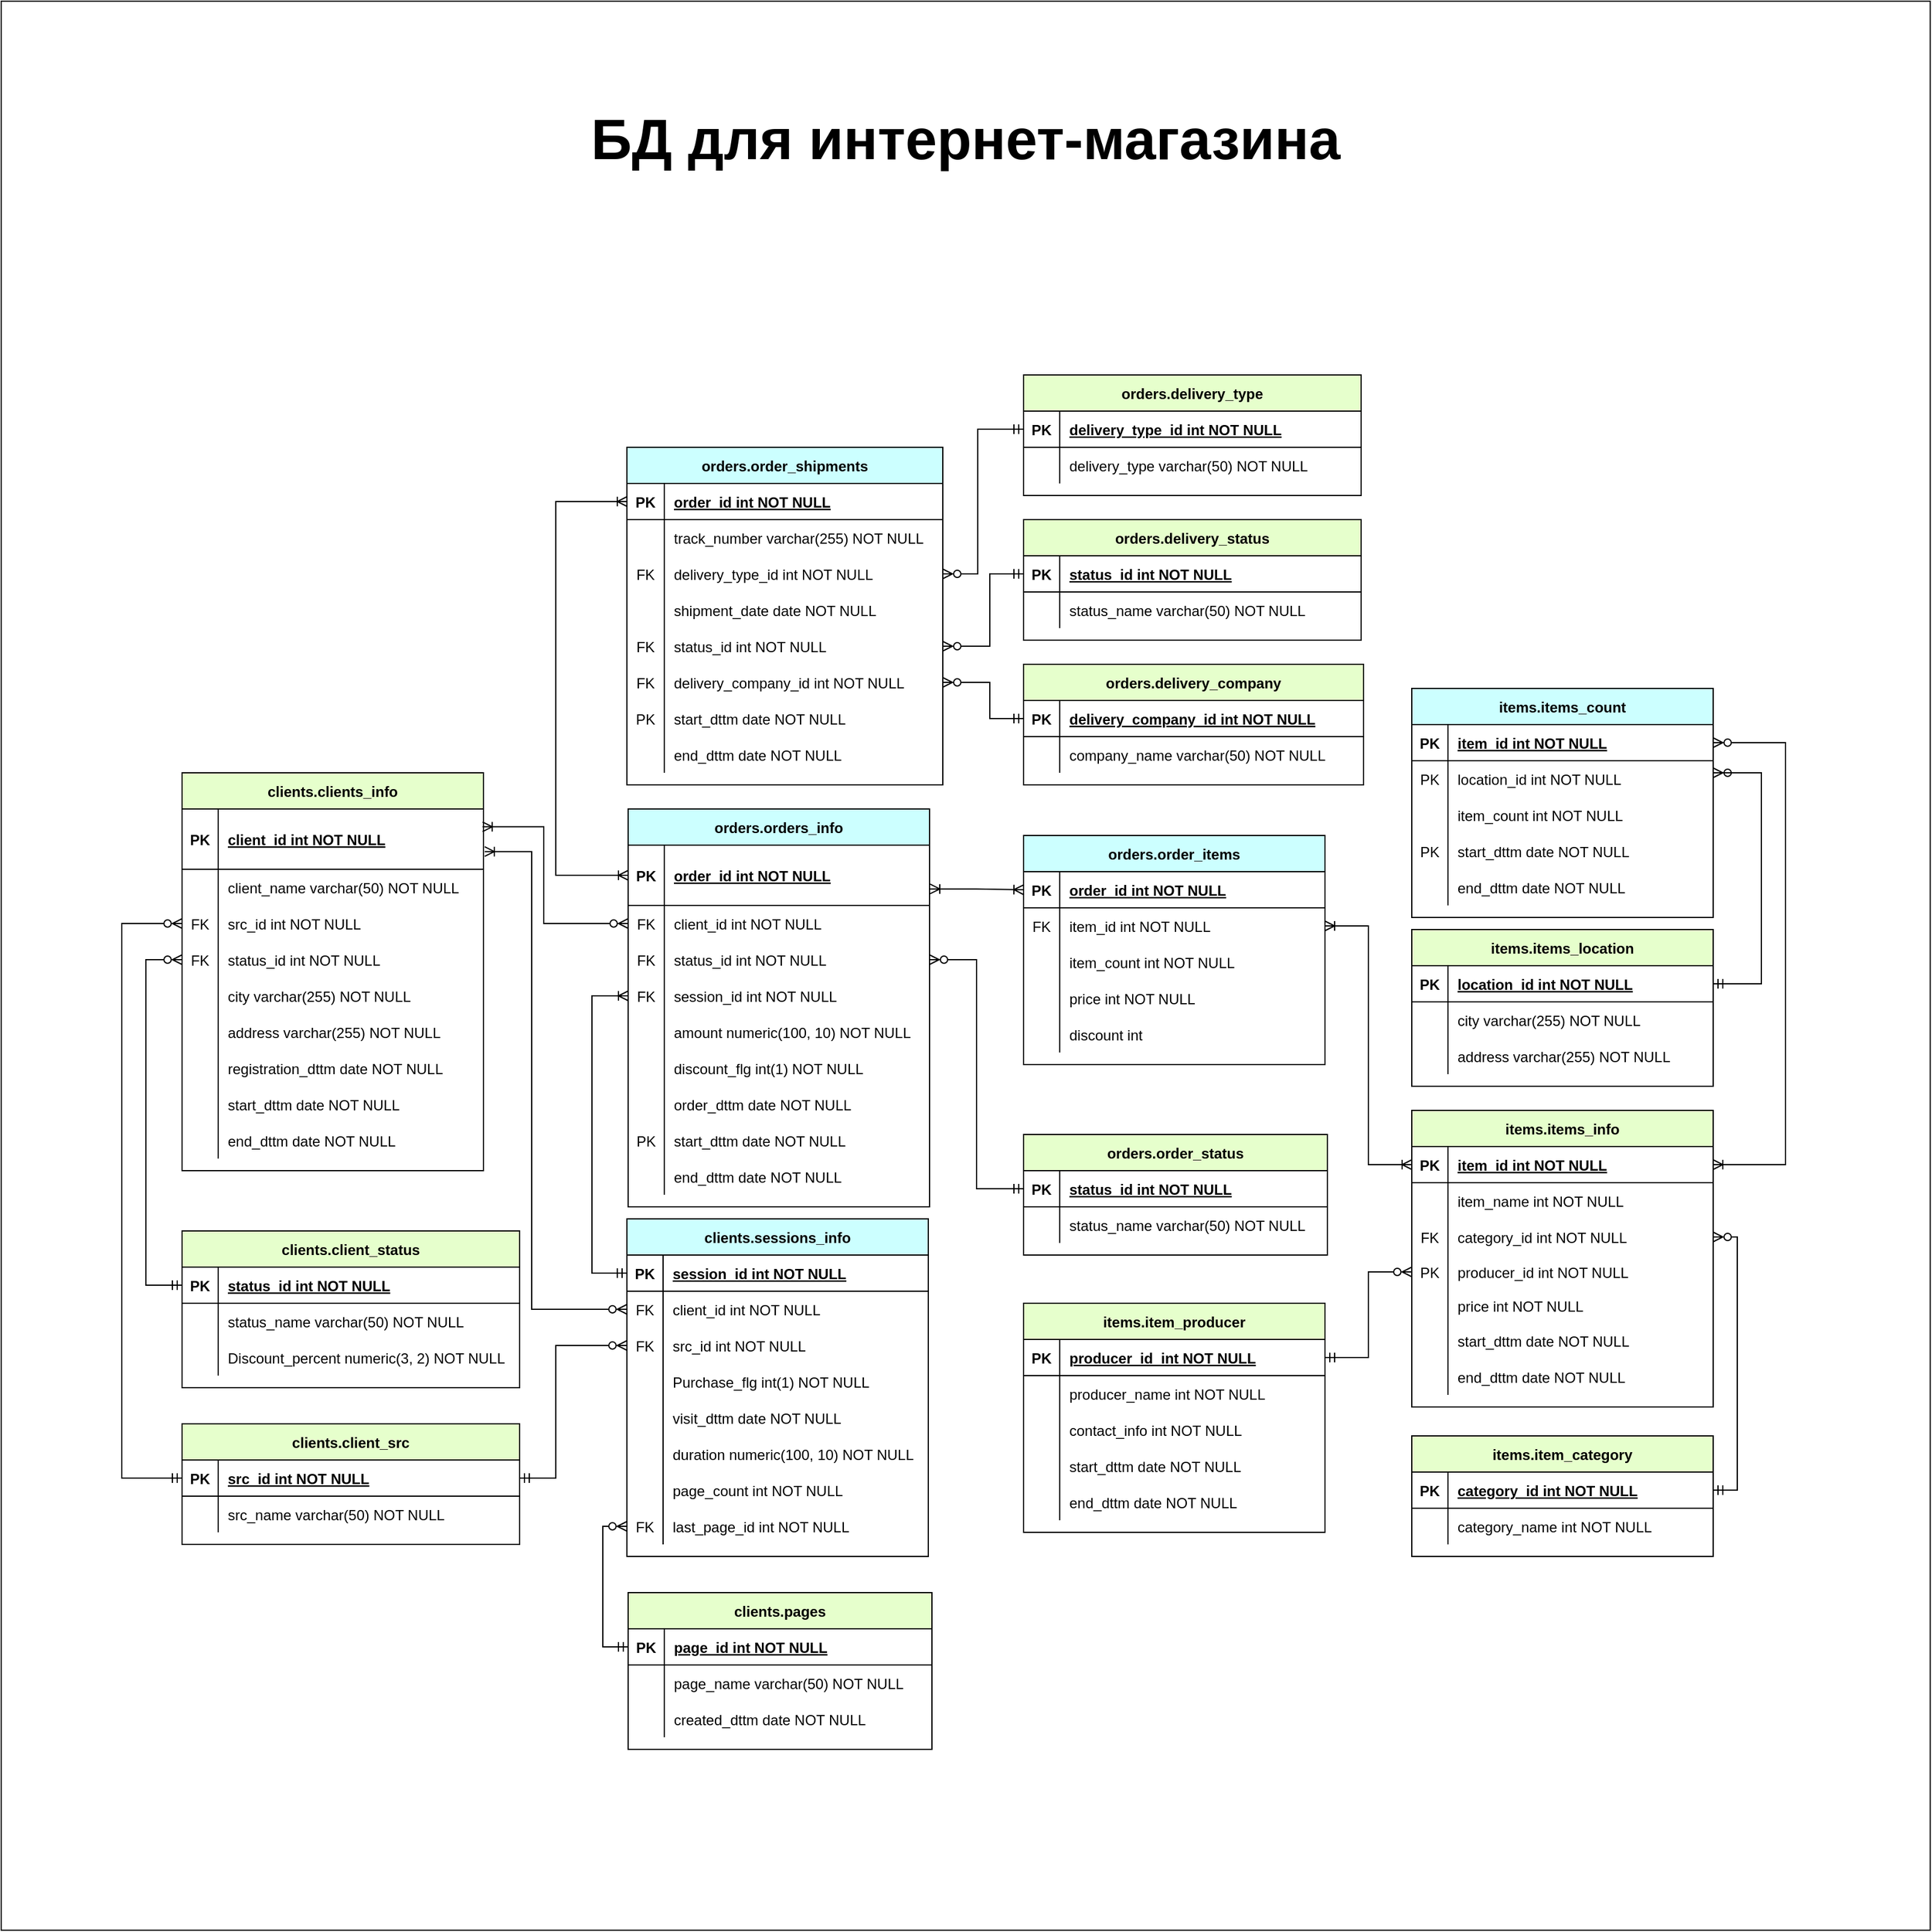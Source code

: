 <mxfile version="21.1.2" type="device">
  <diagram id="R2lEEEUBdFMjLlhIrx00" name="Page-1">
    <mxGraphModel dx="3576" dy="2894" grid="1" gridSize="10" guides="1" tooltips="1" connect="1" arrows="1" fold="1" page="1" pageScale="1" pageWidth="850" pageHeight="1100" math="0" shadow="0" extFonts="Permanent Marker^https://fonts.googleapis.com/css?family=Permanent+Marker">
      <root>
        <mxCell id="0" />
        <mxCell id="1" parent="0" />
        <mxCell id="dgBDguHwUdtIzycubUg4-20" value="" style="whiteSpace=wrap;html=1;aspect=fixed;" vertex="1" parent="1">
          <mxGeometry x="-50" y="-590" width="1600" height="1600" as="geometry" />
        </mxCell>
        <mxCell id="dgBDguHwUdtIzycubUg4-21" value="orders.orders_info" style="shape=table;startSize=30;container=1;collapsible=1;childLayout=tableLayout;fixedRows=1;rowLines=0;fontStyle=1;align=center;resizeLast=1;fillColor=#CCFFFF;" vertex="1" parent="1">
          <mxGeometry x="470" y="80" width="250" height="330" as="geometry" />
        </mxCell>
        <mxCell id="dgBDguHwUdtIzycubUg4-22" value="" style="shape=partialRectangle;collapsible=0;dropTarget=0;pointerEvents=0;fillColor=none;points=[[0,0.5],[1,0.5]];portConstraint=eastwest;top=0;left=0;right=0;bottom=1;" vertex="1" parent="dgBDguHwUdtIzycubUg4-21">
          <mxGeometry y="30" width="250" height="50" as="geometry" />
        </mxCell>
        <mxCell id="dgBDguHwUdtIzycubUg4-23" value="PK" style="shape=partialRectangle;overflow=hidden;connectable=0;fillColor=none;top=0;left=0;bottom=0;right=0;fontStyle=1;" vertex="1" parent="dgBDguHwUdtIzycubUg4-22">
          <mxGeometry width="30" height="50" as="geometry">
            <mxRectangle width="30" height="50" as="alternateBounds" />
          </mxGeometry>
        </mxCell>
        <mxCell id="dgBDguHwUdtIzycubUg4-24" value="order_id int NOT NULL " style="shape=partialRectangle;overflow=hidden;connectable=0;fillColor=none;top=0;left=0;bottom=0;right=0;align=left;spacingLeft=6;fontStyle=5;" vertex="1" parent="dgBDguHwUdtIzycubUg4-22">
          <mxGeometry x="30" width="220" height="50" as="geometry">
            <mxRectangle width="220" height="50" as="alternateBounds" />
          </mxGeometry>
        </mxCell>
        <mxCell id="dgBDguHwUdtIzycubUg4-25" value="" style="shape=partialRectangle;collapsible=0;dropTarget=0;pointerEvents=0;fillColor=none;points=[[0,0.5],[1,0.5]];portConstraint=eastwest;top=0;left=0;right=0;bottom=0;" vertex="1" parent="dgBDguHwUdtIzycubUg4-21">
          <mxGeometry y="80" width="250" height="30" as="geometry" />
        </mxCell>
        <mxCell id="dgBDguHwUdtIzycubUg4-26" value="FK" style="shape=partialRectangle;overflow=hidden;connectable=0;fillColor=none;top=0;left=0;bottom=0;right=0;" vertex="1" parent="dgBDguHwUdtIzycubUg4-25">
          <mxGeometry width="30" height="30" as="geometry">
            <mxRectangle width="30" height="30" as="alternateBounds" />
          </mxGeometry>
        </mxCell>
        <mxCell id="dgBDguHwUdtIzycubUg4-27" value="client_id int NOT NULL" style="shape=partialRectangle;overflow=hidden;connectable=0;fillColor=none;top=0;left=0;bottom=0;right=0;align=left;spacingLeft=6;" vertex="1" parent="dgBDguHwUdtIzycubUg4-25">
          <mxGeometry x="30" width="220" height="30" as="geometry">
            <mxRectangle width="220" height="30" as="alternateBounds" />
          </mxGeometry>
        </mxCell>
        <mxCell id="dgBDguHwUdtIzycubUg4-28" value="" style="shape=partialRectangle;collapsible=0;dropTarget=0;pointerEvents=0;fillColor=none;points=[[0,0.5],[1,0.5]];portConstraint=eastwest;top=0;left=0;right=0;bottom=0;" vertex="1" parent="dgBDguHwUdtIzycubUg4-21">
          <mxGeometry y="110" width="250" height="30" as="geometry" />
        </mxCell>
        <mxCell id="dgBDguHwUdtIzycubUg4-29" value="FK" style="shape=partialRectangle;overflow=hidden;connectable=0;fillColor=none;top=0;left=0;bottom=0;right=0;" vertex="1" parent="dgBDguHwUdtIzycubUg4-28">
          <mxGeometry width="30" height="30" as="geometry">
            <mxRectangle width="30" height="30" as="alternateBounds" />
          </mxGeometry>
        </mxCell>
        <mxCell id="dgBDguHwUdtIzycubUg4-30" value="status_id int NOT NULL" style="shape=partialRectangle;overflow=hidden;connectable=0;fillColor=none;top=0;left=0;bottom=0;right=0;align=left;spacingLeft=6;" vertex="1" parent="dgBDguHwUdtIzycubUg4-28">
          <mxGeometry x="30" width="220" height="30" as="geometry">
            <mxRectangle width="220" height="30" as="alternateBounds" />
          </mxGeometry>
        </mxCell>
        <mxCell id="dgBDguHwUdtIzycubUg4-31" value="" style="shape=partialRectangle;collapsible=0;dropTarget=0;pointerEvents=0;fillColor=none;points=[[0,0.5],[1,0.5]];portConstraint=eastwest;top=0;left=0;right=0;bottom=0;" vertex="1" parent="dgBDguHwUdtIzycubUg4-21">
          <mxGeometry y="140" width="250" height="30" as="geometry" />
        </mxCell>
        <mxCell id="dgBDguHwUdtIzycubUg4-32" value="FK" style="shape=partialRectangle;overflow=hidden;connectable=0;fillColor=none;top=0;left=0;bottom=0;right=0;" vertex="1" parent="dgBDguHwUdtIzycubUg4-31">
          <mxGeometry width="30" height="30" as="geometry">
            <mxRectangle width="30" height="30" as="alternateBounds" />
          </mxGeometry>
        </mxCell>
        <mxCell id="dgBDguHwUdtIzycubUg4-33" value="session_id int NOT NULL" style="shape=partialRectangle;overflow=hidden;connectable=0;fillColor=none;top=0;left=0;bottom=0;right=0;align=left;spacingLeft=6;" vertex="1" parent="dgBDguHwUdtIzycubUg4-31">
          <mxGeometry x="30" width="220" height="30" as="geometry">
            <mxRectangle width="220" height="30" as="alternateBounds" />
          </mxGeometry>
        </mxCell>
        <mxCell id="dgBDguHwUdtIzycubUg4-34" value="" style="shape=partialRectangle;collapsible=0;dropTarget=0;pointerEvents=0;fillColor=none;points=[[0,0.5],[1,0.5]];portConstraint=eastwest;top=0;left=0;right=0;bottom=0;" vertex="1" parent="dgBDguHwUdtIzycubUg4-21">
          <mxGeometry y="170" width="250" height="30" as="geometry" />
        </mxCell>
        <mxCell id="dgBDguHwUdtIzycubUg4-35" value="" style="shape=partialRectangle;overflow=hidden;connectable=0;fillColor=none;top=0;left=0;bottom=0;right=0;" vertex="1" parent="dgBDguHwUdtIzycubUg4-34">
          <mxGeometry width="30" height="30" as="geometry">
            <mxRectangle width="30" height="30" as="alternateBounds" />
          </mxGeometry>
        </mxCell>
        <mxCell id="dgBDguHwUdtIzycubUg4-36" value="amount numeric(100, 10) NOT NULL" style="shape=partialRectangle;overflow=hidden;connectable=0;fillColor=none;top=0;left=0;bottom=0;right=0;align=left;spacingLeft=6;" vertex="1" parent="dgBDguHwUdtIzycubUg4-34">
          <mxGeometry x="30" width="220" height="30" as="geometry">
            <mxRectangle width="220" height="30" as="alternateBounds" />
          </mxGeometry>
        </mxCell>
        <mxCell id="dgBDguHwUdtIzycubUg4-37" value="" style="shape=partialRectangle;collapsible=0;dropTarget=0;pointerEvents=0;fillColor=none;points=[[0,0.5],[1,0.5]];portConstraint=eastwest;top=0;left=0;right=0;bottom=0;" vertex="1" parent="dgBDguHwUdtIzycubUg4-21">
          <mxGeometry y="200" width="250" height="30" as="geometry" />
        </mxCell>
        <mxCell id="dgBDguHwUdtIzycubUg4-38" value="" style="shape=partialRectangle;overflow=hidden;connectable=0;fillColor=none;top=0;left=0;bottom=0;right=0;" vertex="1" parent="dgBDguHwUdtIzycubUg4-37">
          <mxGeometry width="30" height="30" as="geometry">
            <mxRectangle width="30" height="30" as="alternateBounds" />
          </mxGeometry>
        </mxCell>
        <mxCell id="dgBDguHwUdtIzycubUg4-39" value="discount_flg int(1) NOT NULL" style="shape=partialRectangle;overflow=hidden;connectable=0;fillColor=none;top=0;left=0;bottom=0;right=0;align=left;spacingLeft=6;" vertex="1" parent="dgBDguHwUdtIzycubUg4-37">
          <mxGeometry x="30" width="220" height="30" as="geometry">
            <mxRectangle width="220" height="30" as="alternateBounds" />
          </mxGeometry>
        </mxCell>
        <mxCell id="dgBDguHwUdtIzycubUg4-40" value="" style="shape=partialRectangle;collapsible=0;dropTarget=0;pointerEvents=0;fillColor=none;points=[[0,0.5],[1,0.5]];portConstraint=eastwest;top=0;left=0;right=0;bottom=0;" vertex="1" parent="dgBDguHwUdtIzycubUg4-21">
          <mxGeometry y="230" width="250" height="30" as="geometry" />
        </mxCell>
        <mxCell id="dgBDguHwUdtIzycubUg4-41" value="" style="shape=partialRectangle;overflow=hidden;connectable=0;fillColor=none;top=0;left=0;bottom=0;right=0;" vertex="1" parent="dgBDguHwUdtIzycubUg4-40">
          <mxGeometry width="30" height="30" as="geometry">
            <mxRectangle width="30" height="30" as="alternateBounds" />
          </mxGeometry>
        </mxCell>
        <mxCell id="dgBDguHwUdtIzycubUg4-42" value="order_dttm date NOT NULL" style="shape=partialRectangle;overflow=hidden;connectable=0;fillColor=none;top=0;left=0;bottom=0;right=0;align=left;spacingLeft=6;" vertex="1" parent="dgBDguHwUdtIzycubUg4-40">
          <mxGeometry x="30" width="220" height="30" as="geometry">
            <mxRectangle width="220" height="30" as="alternateBounds" />
          </mxGeometry>
        </mxCell>
        <mxCell id="dgBDguHwUdtIzycubUg4-43" value="" style="shape=partialRectangle;collapsible=0;dropTarget=0;pointerEvents=0;fillColor=none;points=[[0,0.5],[1,0.5]];portConstraint=eastwest;top=0;left=0;right=0;bottom=0;" vertex="1" parent="dgBDguHwUdtIzycubUg4-21">
          <mxGeometry y="260" width="250" height="30" as="geometry" />
        </mxCell>
        <mxCell id="dgBDguHwUdtIzycubUg4-44" value="PK" style="shape=partialRectangle;overflow=hidden;connectable=0;fillColor=none;top=0;left=0;bottom=0;right=0;" vertex="1" parent="dgBDguHwUdtIzycubUg4-43">
          <mxGeometry width="30" height="30" as="geometry">
            <mxRectangle width="30" height="30" as="alternateBounds" />
          </mxGeometry>
        </mxCell>
        <mxCell id="dgBDguHwUdtIzycubUg4-45" value="start_dttm date NOT NULL" style="shape=partialRectangle;overflow=hidden;connectable=0;fillColor=none;top=0;left=0;bottom=0;right=0;align=left;spacingLeft=6;" vertex="1" parent="dgBDguHwUdtIzycubUg4-43">
          <mxGeometry x="30" width="220" height="30" as="geometry">
            <mxRectangle width="220" height="30" as="alternateBounds" />
          </mxGeometry>
        </mxCell>
        <mxCell id="dgBDguHwUdtIzycubUg4-46" value="" style="shape=partialRectangle;collapsible=0;dropTarget=0;pointerEvents=0;fillColor=none;points=[[0,0.5],[1,0.5]];portConstraint=eastwest;top=0;left=0;right=0;bottom=0;" vertex="1" parent="dgBDguHwUdtIzycubUg4-21">
          <mxGeometry y="290" width="250" height="30" as="geometry" />
        </mxCell>
        <mxCell id="dgBDguHwUdtIzycubUg4-47" value="" style="shape=partialRectangle;overflow=hidden;connectable=0;fillColor=none;top=0;left=0;bottom=0;right=0;" vertex="1" parent="dgBDguHwUdtIzycubUg4-46">
          <mxGeometry width="30" height="30" as="geometry">
            <mxRectangle width="30" height="30" as="alternateBounds" />
          </mxGeometry>
        </mxCell>
        <mxCell id="dgBDguHwUdtIzycubUg4-48" value="end_dttm date NOT NULL" style="shape=partialRectangle;overflow=hidden;connectable=0;fillColor=none;top=0;left=0;bottom=0;right=0;align=left;spacingLeft=6;" vertex="1" parent="dgBDguHwUdtIzycubUg4-46">
          <mxGeometry x="30" width="220" height="30" as="geometry">
            <mxRectangle width="220" height="30" as="alternateBounds" />
          </mxGeometry>
        </mxCell>
        <mxCell id="dgBDguHwUdtIzycubUg4-49" value="orders.order_shipments" style="shape=table;startSize=30;container=1;collapsible=1;childLayout=tableLayout;fixedRows=1;rowLines=0;fontStyle=1;align=center;resizeLast=1;fillColor=#CCFFFF;" vertex="1" parent="1">
          <mxGeometry x="469" y="-220" width="262" height="280" as="geometry" />
        </mxCell>
        <mxCell id="dgBDguHwUdtIzycubUg4-50" value="" style="shape=partialRectangle;collapsible=0;dropTarget=0;pointerEvents=0;fillColor=none;points=[[0,0.5],[1,0.5]];portConstraint=eastwest;top=0;left=0;right=0;bottom=1;" vertex="1" parent="dgBDguHwUdtIzycubUg4-49">
          <mxGeometry y="30" width="262" height="30" as="geometry" />
        </mxCell>
        <mxCell id="dgBDguHwUdtIzycubUg4-51" value="PK" style="shape=partialRectangle;overflow=hidden;connectable=0;fillColor=none;top=0;left=0;bottom=0;right=0;fontStyle=1;" vertex="1" parent="dgBDguHwUdtIzycubUg4-50">
          <mxGeometry width="31" height="30" as="geometry">
            <mxRectangle width="31" height="30" as="alternateBounds" />
          </mxGeometry>
        </mxCell>
        <mxCell id="dgBDguHwUdtIzycubUg4-52" value="order_id int NOT NULL " style="shape=partialRectangle;overflow=hidden;connectable=0;fillColor=none;top=0;left=0;bottom=0;right=0;align=left;spacingLeft=6;fontStyle=5;" vertex="1" parent="dgBDguHwUdtIzycubUg4-50">
          <mxGeometry x="31" width="231" height="30" as="geometry">
            <mxRectangle width="231" height="30" as="alternateBounds" />
          </mxGeometry>
        </mxCell>
        <mxCell id="dgBDguHwUdtIzycubUg4-53" value="" style="shape=partialRectangle;collapsible=0;dropTarget=0;pointerEvents=0;fillColor=none;points=[[0,0.5],[1,0.5]];portConstraint=eastwest;top=0;left=0;right=0;bottom=0;" vertex="1" parent="dgBDguHwUdtIzycubUg4-49">
          <mxGeometry y="60" width="262" height="30" as="geometry" />
        </mxCell>
        <mxCell id="dgBDguHwUdtIzycubUg4-54" value="" style="shape=partialRectangle;overflow=hidden;connectable=0;fillColor=none;top=0;left=0;bottom=0;right=0;" vertex="1" parent="dgBDguHwUdtIzycubUg4-53">
          <mxGeometry width="31" height="30" as="geometry">
            <mxRectangle width="31" height="30" as="alternateBounds" />
          </mxGeometry>
        </mxCell>
        <mxCell id="dgBDguHwUdtIzycubUg4-55" value="track_number varchar(255) NOT NULL" style="shape=partialRectangle;overflow=hidden;connectable=0;fillColor=none;top=0;left=0;bottom=0;right=0;align=left;spacingLeft=6;" vertex="1" parent="dgBDguHwUdtIzycubUg4-53">
          <mxGeometry x="31" width="231" height="30" as="geometry">
            <mxRectangle width="231" height="30" as="alternateBounds" />
          </mxGeometry>
        </mxCell>
        <mxCell id="dgBDguHwUdtIzycubUg4-56" value="" style="shape=partialRectangle;collapsible=0;dropTarget=0;pointerEvents=0;fillColor=none;points=[[0,0.5],[1,0.5]];portConstraint=eastwest;top=0;left=0;right=0;bottom=0;" vertex="1" parent="dgBDguHwUdtIzycubUg4-49">
          <mxGeometry y="90" width="262" height="30" as="geometry" />
        </mxCell>
        <mxCell id="dgBDguHwUdtIzycubUg4-57" value="FK" style="shape=partialRectangle;overflow=hidden;connectable=0;fillColor=none;top=0;left=0;bottom=0;right=0;" vertex="1" parent="dgBDguHwUdtIzycubUg4-56">
          <mxGeometry width="31" height="30" as="geometry">
            <mxRectangle width="31" height="30" as="alternateBounds" />
          </mxGeometry>
        </mxCell>
        <mxCell id="dgBDguHwUdtIzycubUg4-58" value="delivery_type_id int NOT NULL" style="shape=partialRectangle;overflow=hidden;connectable=0;fillColor=none;top=0;left=0;bottom=0;right=0;align=left;spacingLeft=6;" vertex="1" parent="dgBDguHwUdtIzycubUg4-56">
          <mxGeometry x="31" width="231" height="30" as="geometry">
            <mxRectangle width="231" height="30" as="alternateBounds" />
          </mxGeometry>
        </mxCell>
        <mxCell id="dgBDguHwUdtIzycubUg4-59" value="" style="shape=partialRectangle;collapsible=0;dropTarget=0;pointerEvents=0;fillColor=none;points=[[0,0.5],[1,0.5]];portConstraint=eastwest;top=0;left=0;right=0;bottom=0;" vertex="1" parent="dgBDguHwUdtIzycubUg4-49">
          <mxGeometry y="120" width="262" height="30" as="geometry" />
        </mxCell>
        <mxCell id="dgBDguHwUdtIzycubUg4-60" value="" style="shape=partialRectangle;overflow=hidden;connectable=0;fillColor=none;top=0;left=0;bottom=0;right=0;" vertex="1" parent="dgBDguHwUdtIzycubUg4-59">
          <mxGeometry width="31" height="30" as="geometry">
            <mxRectangle width="31" height="30" as="alternateBounds" />
          </mxGeometry>
        </mxCell>
        <mxCell id="dgBDguHwUdtIzycubUg4-61" value="shipment_date date NOT NULL" style="shape=partialRectangle;overflow=hidden;connectable=0;fillColor=none;top=0;left=0;bottom=0;right=0;align=left;spacingLeft=6;" vertex="1" parent="dgBDguHwUdtIzycubUg4-59">
          <mxGeometry x="31" width="231" height="30" as="geometry">
            <mxRectangle width="231" height="30" as="alternateBounds" />
          </mxGeometry>
        </mxCell>
        <mxCell id="dgBDguHwUdtIzycubUg4-62" value="" style="shape=partialRectangle;collapsible=0;dropTarget=0;pointerEvents=0;fillColor=none;points=[[0,0.5],[1,0.5]];portConstraint=eastwest;top=0;left=0;right=0;bottom=0;" vertex="1" parent="dgBDguHwUdtIzycubUg4-49">
          <mxGeometry y="150" width="262" height="30" as="geometry" />
        </mxCell>
        <mxCell id="dgBDguHwUdtIzycubUg4-63" value="FK" style="shape=partialRectangle;overflow=hidden;connectable=0;fillColor=none;top=0;left=0;bottom=0;right=0;" vertex="1" parent="dgBDguHwUdtIzycubUg4-62">
          <mxGeometry width="31" height="30" as="geometry">
            <mxRectangle width="31" height="30" as="alternateBounds" />
          </mxGeometry>
        </mxCell>
        <mxCell id="dgBDguHwUdtIzycubUg4-64" value="status_id int NOT NULL" style="shape=partialRectangle;overflow=hidden;connectable=0;fillColor=none;top=0;left=0;bottom=0;right=0;align=left;spacingLeft=6;" vertex="1" parent="dgBDguHwUdtIzycubUg4-62">
          <mxGeometry x="31" width="231" height="30" as="geometry">
            <mxRectangle width="231" height="30" as="alternateBounds" />
          </mxGeometry>
        </mxCell>
        <mxCell id="dgBDguHwUdtIzycubUg4-65" value="" style="shape=partialRectangle;collapsible=0;dropTarget=0;pointerEvents=0;fillColor=none;points=[[0,0.5],[1,0.5]];portConstraint=eastwest;top=0;left=0;right=0;bottom=0;" vertex="1" parent="dgBDguHwUdtIzycubUg4-49">
          <mxGeometry y="180" width="262" height="30" as="geometry" />
        </mxCell>
        <mxCell id="dgBDguHwUdtIzycubUg4-66" value="FK" style="shape=partialRectangle;overflow=hidden;connectable=0;fillColor=none;top=0;left=0;bottom=0;right=0;" vertex="1" parent="dgBDguHwUdtIzycubUg4-65">
          <mxGeometry width="31" height="30" as="geometry">
            <mxRectangle width="31" height="30" as="alternateBounds" />
          </mxGeometry>
        </mxCell>
        <mxCell id="dgBDguHwUdtIzycubUg4-67" value="delivery_company_id int NOT NULL" style="shape=partialRectangle;overflow=hidden;connectable=0;fillColor=none;top=0;left=0;bottom=0;right=0;align=left;spacingLeft=6;" vertex="1" parent="dgBDguHwUdtIzycubUg4-65">
          <mxGeometry x="31" width="231" height="30" as="geometry">
            <mxRectangle width="231" height="30" as="alternateBounds" />
          </mxGeometry>
        </mxCell>
        <mxCell id="dgBDguHwUdtIzycubUg4-68" value="" style="shape=partialRectangle;collapsible=0;dropTarget=0;pointerEvents=0;fillColor=none;points=[[0,0.5],[1,0.5]];portConstraint=eastwest;top=0;left=0;right=0;bottom=0;" vertex="1" parent="dgBDguHwUdtIzycubUg4-49">
          <mxGeometry y="210" width="262" height="30" as="geometry" />
        </mxCell>
        <mxCell id="dgBDguHwUdtIzycubUg4-69" value="PK" style="shape=partialRectangle;overflow=hidden;connectable=0;fillColor=none;top=0;left=0;bottom=0;right=0;" vertex="1" parent="dgBDguHwUdtIzycubUg4-68">
          <mxGeometry width="31" height="30" as="geometry">
            <mxRectangle width="31" height="30" as="alternateBounds" />
          </mxGeometry>
        </mxCell>
        <mxCell id="dgBDguHwUdtIzycubUg4-70" value="start_dttm date NOT NULL" style="shape=partialRectangle;overflow=hidden;connectable=0;fillColor=none;top=0;left=0;bottom=0;right=0;align=left;spacingLeft=6;" vertex="1" parent="dgBDguHwUdtIzycubUg4-68">
          <mxGeometry x="31" width="231" height="30" as="geometry">
            <mxRectangle width="231" height="30" as="alternateBounds" />
          </mxGeometry>
        </mxCell>
        <mxCell id="dgBDguHwUdtIzycubUg4-71" value="" style="shape=partialRectangle;collapsible=0;dropTarget=0;pointerEvents=0;fillColor=none;points=[[0,0.5],[1,0.5]];portConstraint=eastwest;top=0;left=0;right=0;bottom=0;" vertex="1" parent="dgBDguHwUdtIzycubUg4-49">
          <mxGeometry y="240" width="262" height="30" as="geometry" />
        </mxCell>
        <mxCell id="dgBDguHwUdtIzycubUg4-72" value="" style="shape=partialRectangle;overflow=hidden;connectable=0;fillColor=none;top=0;left=0;bottom=0;right=0;" vertex="1" parent="dgBDguHwUdtIzycubUg4-71">
          <mxGeometry width="31" height="30" as="geometry">
            <mxRectangle width="31" height="30" as="alternateBounds" />
          </mxGeometry>
        </mxCell>
        <mxCell id="dgBDguHwUdtIzycubUg4-73" value="end_dttm date NOT NULL" style="shape=partialRectangle;overflow=hidden;connectable=0;fillColor=none;top=0;left=0;bottom=0;right=0;align=left;spacingLeft=6;" vertex="1" parent="dgBDguHwUdtIzycubUg4-71">
          <mxGeometry x="31" width="231" height="30" as="geometry">
            <mxRectangle width="231" height="30" as="alternateBounds" />
          </mxGeometry>
        </mxCell>
        <mxCell id="dgBDguHwUdtIzycubUg4-74" value="clients.clients_info" style="shape=table;startSize=30;container=1;collapsible=1;childLayout=tableLayout;fixedRows=1;rowLines=0;fontStyle=1;align=center;resizeLast=1;fillColor=#E6FFCC;" vertex="1" parent="1">
          <mxGeometry x="100" y="50" width="250" height="330" as="geometry" />
        </mxCell>
        <mxCell id="dgBDguHwUdtIzycubUg4-75" value="" style="shape=partialRectangle;collapsible=0;dropTarget=0;pointerEvents=0;fillColor=none;points=[[0,0.5],[1,0.5]];portConstraint=eastwest;top=0;left=0;right=0;bottom=1;" vertex="1" parent="dgBDguHwUdtIzycubUg4-74">
          <mxGeometry y="30" width="250" height="50" as="geometry" />
        </mxCell>
        <mxCell id="dgBDguHwUdtIzycubUg4-76" value="PK" style="shape=partialRectangle;overflow=hidden;connectable=0;fillColor=none;top=0;left=0;bottom=0;right=0;fontStyle=1;" vertex="1" parent="dgBDguHwUdtIzycubUg4-75">
          <mxGeometry width="30" height="50" as="geometry">
            <mxRectangle width="30" height="50" as="alternateBounds" />
          </mxGeometry>
        </mxCell>
        <mxCell id="dgBDguHwUdtIzycubUg4-77" value="client_id int NOT NULL " style="shape=partialRectangle;overflow=hidden;connectable=0;fillColor=none;top=0;left=0;bottom=0;right=0;align=left;spacingLeft=6;fontStyle=5;" vertex="1" parent="dgBDguHwUdtIzycubUg4-75">
          <mxGeometry x="30" width="220" height="50" as="geometry">
            <mxRectangle width="220" height="50" as="alternateBounds" />
          </mxGeometry>
        </mxCell>
        <mxCell id="dgBDguHwUdtIzycubUg4-78" value="" style="shape=partialRectangle;collapsible=0;dropTarget=0;pointerEvents=0;fillColor=none;points=[[0,0.5],[1,0.5]];portConstraint=eastwest;top=0;left=0;right=0;bottom=0;" vertex="1" parent="dgBDguHwUdtIzycubUg4-74">
          <mxGeometry y="80" width="250" height="30" as="geometry" />
        </mxCell>
        <mxCell id="dgBDguHwUdtIzycubUg4-79" value="" style="shape=partialRectangle;overflow=hidden;connectable=0;fillColor=none;top=0;left=0;bottom=0;right=0;" vertex="1" parent="dgBDguHwUdtIzycubUg4-78">
          <mxGeometry width="30" height="30" as="geometry">
            <mxRectangle width="30" height="30" as="alternateBounds" />
          </mxGeometry>
        </mxCell>
        <mxCell id="dgBDguHwUdtIzycubUg4-80" value="client_name varchar(50) NOT NULL" style="shape=partialRectangle;overflow=hidden;connectable=0;fillColor=none;top=0;left=0;bottom=0;right=0;align=left;spacingLeft=6;" vertex="1" parent="dgBDguHwUdtIzycubUg4-78">
          <mxGeometry x="30" width="220" height="30" as="geometry">
            <mxRectangle width="220" height="30" as="alternateBounds" />
          </mxGeometry>
        </mxCell>
        <mxCell id="dgBDguHwUdtIzycubUg4-81" value="" style="shape=partialRectangle;collapsible=0;dropTarget=0;pointerEvents=0;fillColor=none;points=[[0,0.5],[1,0.5]];portConstraint=eastwest;top=0;left=0;right=0;bottom=0;" vertex="1" parent="dgBDguHwUdtIzycubUg4-74">
          <mxGeometry y="110" width="250" height="30" as="geometry" />
        </mxCell>
        <mxCell id="dgBDguHwUdtIzycubUg4-82" value="FK" style="shape=partialRectangle;overflow=hidden;connectable=0;fillColor=none;top=0;left=0;bottom=0;right=0;" vertex="1" parent="dgBDguHwUdtIzycubUg4-81">
          <mxGeometry width="30" height="30" as="geometry">
            <mxRectangle width="30" height="30" as="alternateBounds" />
          </mxGeometry>
        </mxCell>
        <mxCell id="dgBDguHwUdtIzycubUg4-83" value="src_id int NOT NULL" style="shape=partialRectangle;overflow=hidden;connectable=0;fillColor=none;top=0;left=0;bottom=0;right=0;align=left;spacingLeft=6;" vertex="1" parent="dgBDguHwUdtIzycubUg4-81">
          <mxGeometry x="30" width="220" height="30" as="geometry">
            <mxRectangle width="220" height="30" as="alternateBounds" />
          </mxGeometry>
        </mxCell>
        <mxCell id="dgBDguHwUdtIzycubUg4-84" value="" style="shape=partialRectangle;collapsible=0;dropTarget=0;pointerEvents=0;fillColor=none;points=[[0,0.5],[1,0.5]];portConstraint=eastwest;top=0;left=0;right=0;bottom=0;" vertex="1" parent="dgBDguHwUdtIzycubUg4-74">
          <mxGeometry y="140" width="250" height="30" as="geometry" />
        </mxCell>
        <mxCell id="dgBDguHwUdtIzycubUg4-85" value="FK" style="shape=partialRectangle;overflow=hidden;connectable=0;fillColor=none;top=0;left=0;bottom=0;right=0;" vertex="1" parent="dgBDguHwUdtIzycubUg4-84">
          <mxGeometry width="30" height="30" as="geometry">
            <mxRectangle width="30" height="30" as="alternateBounds" />
          </mxGeometry>
        </mxCell>
        <mxCell id="dgBDguHwUdtIzycubUg4-86" value="status_id int NOT NULL" style="shape=partialRectangle;overflow=hidden;connectable=0;fillColor=none;top=0;left=0;bottom=0;right=0;align=left;spacingLeft=6;" vertex="1" parent="dgBDguHwUdtIzycubUg4-84">
          <mxGeometry x="30" width="220" height="30" as="geometry">
            <mxRectangle width="220" height="30" as="alternateBounds" />
          </mxGeometry>
        </mxCell>
        <mxCell id="dgBDguHwUdtIzycubUg4-87" value="" style="shape=partialRectangle;collapsible=0;dropTarget=0;pointerEvents=0;fillColor=none;points=[[0,0.5],[1,0.5]];portConstraint=eastwest;top=0;left=0;right=0;bottom=0;" vertex="1" parent="dgBDguHwUdtIzycubUg4-74">
          <mxGeometry y="170" width="250" height="30" as="geometry" />
        </mxCell>
        <mxCell id="dgBDguHwUdtIzycubUg4-88" value="" style="shape=partialRectangle;overflow=hidden;connectable=0;fillColor=none;top=0;left=0;bottom=0;right=0;" vertex="1" parent="dgBDguHwUdtIzycubUg4-87">
          <mxGeometry width="30" height="30" as="geometry">
            <mxRectangle width="30" height="30" as="alternateBounds" />
          </mxGeometry>
        </mxCell>
        <mxCell id="dgBDguHwUdtIzycubUg4-89" value="city varchar(255) NOT NULL" style="shape=partialRectangle;overflow=hidden;connectable=0;fillColor=none;top=0;left=0;bottom=0;right=0;align=left;spacingLeft=6;" vertex="1" parent="dgBDguHwUdtIzycubUg4-87">
          <mxGeometry x="30" width="220" height="30" as="geometry">
            <mxRectangle width="220" height="30" as="alternateBounds" />
          </mxGeometry>
        </mxCell>
        <mxCell id="dgBDguHwUdtIzycubUg4-90" value="" style="shape=partialRectangle;collapsible=0;dropTarget=0;pointerEvents=0;fillColor=none;points=[[0,0.5],[1,0.5]];portConstraint=eastwest;top=0;left=0;right=0;bottom=0;" vertex="1" parent="dgBDguHwUdtIzycubUg4-74">
          <mxGeometry y="200" width="250" height="30" as="geometry" />
        </mxCell>
        <mxCell id="dgBDguHwUdtIzycubUg4-91" value="" style="shape=partialRectangle;overflow=hidden;connectable=0;fillColor=none;top=0;left=0;bottom=0;right=0;" vertex="1" parent="dgBDguHwUdtIzycubUg4-90">
          <mxGeometry width="30" height="30" as="geometry">
            <mxRectangle width="30" height="30" as="alternateBounds" />
          </mxGeometry>
        </mxCell>
        <mxCell id="dgBDguHwUdtIzycubUg4-92" value="address varchar(255) NOT NULL" style="shape=partialRectangle;overflow=hidden;connectable=0;fillColor=none;top=0;left=0;bottom=0;right=0;align=left;spacingLeft=6;" vertex="1" parent="dgBDguHwUdtIzycubUg4-90">
          <mxGeometry x="30" width="220" height="30" as="geometry">
            <mxRectangle width="220" height="30" as="alternateBounds" />
          </mxGeometry>
        </mxCell>
        <mxCell id="dgBDguHwUdtIzycubUg4-93" value="" style="shape=partialRectangle;collapsible=0;dropTarget=0;pointerEvents=0;fillColor=none;points=[[0,0.5],[1,0.5]];portConstraint=eastwest;top=0;left=0;right=0;bottom=0;" vertex="1" parent="dgBDguHwUdtIzycubUg4-74">
          <mxGeometry y="230" width="250" height="30" as="geometry" />
        </mxCell>
        <mxCell id="dgBDguHwUdtIzycubUg4-94" value="" style="shape=partialRectangle;overflow=hidden;connectable=0;fillColor=none;top=0;left=0;bottom=0;right=0;" vertex="1" parent="dgBDguHwUdtIzycubUg4-93">
          <mxGeometry width="30" height="30" as="geometry">
            <mxRectangle width="30" height="30" as="alternateBounds" />
          </mxGeometry>
        </mxCell>
        <mxCell id="dgBDguHwUdtIzycubUg4-95" value="registration_dttm date NOT NULL" style="shape=partialRectangle;overflow=hidden;connectable=0;fillColor=none;top=0;left=0;bottom=0;right=0;align=left;spacingLeft=6;" vertex="1" parent="dgBDguHwUdtIzycubUg4-93">
          <mxGeometry x="30" width="220" height="30" as="geometry">
            <mxRectangle width="220" height="30" as="alternateBounds" />
          </mxGeometry>
        </mxCell>
        <mxCell id="dgBDguHwUdtIzycubUg4-96" value="" style="shape=partialRectangle;collapsible=0;dropTarget=0;pointerEvents=0;fillColor=none;points=[[0,0.5],[1,0.5]];portConstraint=eastwest;top=0;left=0;right=0;bottom=0;" vertex="1" parent="dgBDguHwUdtIzycubUg4-74">
          <mxGeometry y="260" width="250" height="30" as="geometry" />
        </mxCell>
        <mxCell id="dgBDguHwUdtIzycubUg4-97" value="" style="shape=partialRectangle;overflow=hidden;connectable=0;fillColor=none;top=0;left=0;bottom=0;right=0;" vertex="1" parent="dgBDguHwUdtIzycubUg4-96">
          <mxGeometry width="30" height="30" as="geometry">
            <mxRectangle width="30" height="30" as="alternateBounds" />
          </mxGeometry>
        </mxCell>
        <mxCell id="dgBDguHwUdtIzycubUg4-98" value="start_dttm date NOT NULL" style="shape=partialRectangle;overflow=hidden;connectable=0;fillColor=none;top=0;left=0;bottom=0;right=0;align=left;spacingLeft=6;" vertex="1" parent="dgBDguHwUdtIzycubUg4-96">
          <mxGeometry x="30" width="220" height="30" as="geometry">
            <mxRectangle width="220" height="30" as="alternateBounds" />
          </mxGeometry>
        </mxCell>
        <mxCell id="dgBDguHwUdtIzycubUg4-99" value="" style="shape=partialRectangle;collapsible=0;dropTarget=0;pointerEvents=0;fillColor=none;points=[[0,0.5],[1,0.5]];portConstraint=eastwest;top=0;left=0;right=0;bottom=0;" vertex="1" parent="dgBDguHwUdtIzycubUg4-74">
          <mxGeometry y="290" width="250" height="30" as="geometry" />
        </mxCell>
        <mxCell id="dgBDguHwUdtIzycubUg4-100" value="" style="shape=partialRectangle;overflow=hidden;connectable=0;fillColor=none;top=0;left=0;bottom=0;right=0;" vertex="1" parent="dgBDguHwUdtIzycubUg4-99">
          <mxGeometry width="30" height="30" as="geometry">
            <mxRectangle width="30" height="30" as="alternateBounds" />
          </mxGeometry>
        </mxCell>
        <mxCell id="dgBDguHwUdtIzycubUg4-101" value="end_dttm date NOT NULL" style="shape=partialRectangle;overflow=hidden;connectable=0;fillColor=none;top=0;left=0;bottom=0;right=0;align=left;spacingLeft=6;" vertex="1" parent="dgBDguHwUdtIzycubUg4-99">
          <mxGeometry x="30" width="220" height="30" as="geometry">
            <mxRectangle width="220" height="30" as="alternateBounds" />
          </mxGeometry>
        </mxCell>
        <mxCell id="dgBDguHwUdtIzycubUg4-102" style="edgeStyle=orthogonalEdgeStyle;rounded=0;orthogonalLoop=1;jettySize=auto;html=1;entryX=0;entryY=0.5;entryDx=0;entryDy=0;startArrow=ERoneToMany;startFill=0;endArrow=ERzeroToMany;endFill=0;exitX=0.997;exitY=0.296;exitDx=0;exitDy=0;exitPerimeter=0;" edge="1" parent="1" source="dgBDguHwUdtIzycubUg4-75" target="dgBDguHwUdtIzycubUg4-25">
          <mxGeometry relative="1" as="geometry">
            <Array as="points">
              <mxPoint x="400" y="95" />
              <mxPoint x="400" y="175" />
            </Array>
          </mxGeometry>
        </mxCell>
        <mxCell id="dgBDguHwUdtIzycubUg4-103" value="clients.client_status" style="shape=table;startSize=30;container=1;collapsible=1;childLayout=tableLayout;fixedRows=1;rowLines=0;fontStyle=1;align=center;resizeLast=1;fillColor=#E6FFCC;" vertex="1" parent="1">
          <mxGeometry x="100" y="430" width="280" height="130" as="geometry" />
        </mxCell>
        <mxCell id="dgBDguHwUdtIzycubUg4-104" value="" style="shape=partialRectangle;collapsible=0;dropTarget=0;pointerEvents=0;fillColor=none;points=[[0,0.5],[1,0.5]];portConstraint=eastwest;top=0;left=0;right=0;bottom=1;" vertex="1" parent="dgBDguHwUdtIzycubUg4-103">
          <mxGeometry y="30" width="280" height="30" as="geometry" />
        </mxCell>
        <mxCell id="dgBDguHwUdtIzycubUg4-105" value="PK" style="shape=partialRectangle;overflow=hidden;connectable=0;fillColor=none;top=0;left=0;bottom=0;right=0;fontStyle=1;" vertex="1" parent="dgBDguHwUdtIzycubUg4-104">
          <mxGeometry width="30" height="30" as="geometry">
            <mxRectangle width="30" height="30" as="alternateBounds" />
          </mxGeometry>
        </mxCell>
        <mxCell id="dgBDguHwUdtIzycubUg4-106" value="status_id int NOT NULL" style="shape=partialRectangle;overflow=hidden;connectable=0;fillColor=none;top=0;left=0;bottom=0;right=0;align=left;spacingLeft=6;fontStyle=5;" vertex="1" parent="dgBDguHwUdtIzycubUg4-104">
          <mxGeometry x="30" width="250" height="30" as="geometry">
            <mxRectangle width="250" height="30" as="alternateBounds" />
          </mxGeometry>
        </mxCell>
        <mxCell id="dgBDguHwUdtIzycubUg4-107" value="" style="shape=partialRectangle;collapsible=0;dropTarget=0;pointerEvents=0;fillColor=none;points=[[0,0.5],[1,0.5]];portConstraint=eastwest;top=0;left=0;right=0;bottom=0;" vertex="1" parent="dgBDguHwUdtIzycubUg4-103">
          <mxGeometry y="60" width="280" height="30" as="geometry" />
        </mxCell>
        <mxCell id="dgBDguHwUdtIzycubUg4-108" value="" style="shape=partialRectangle;overflow=hidden;connectable=0;fillColor=none;top=0;left=0;bottom=0;right=0;" vertex="1" parent="dgBDguHwUdtIzycubUg4-107">
          <mxGeometry width="30" height="30" as="geometry">
            <mxRectangle width="30" height="30" as="alternateBounds" />
          </mxGeometry>
        </mxCell>
        <mxCell id="dgBDguHwUdtIzycubUg4-109" value="status_name varchar(50) NOT NULL" style="shape=partialRectangle;overflow=hidden;connectable=0;fillColor=none;top=0;left=0;bottom=0;right=0;align=left;spacingLeft=6;" vertex="1" parent="dgBDguHwUdtIzycubUg4-107">
          <mxGeometry x="30" width="250" height="30" as="geometry">
            <mxRectangle width="250" height="30" as="alternateBounds" />
          </mxGeometry>
        </mxCell>
        <mxCell id="dgBDguHwUdtIzycubUg4-110" value="" style="shape=partialRectangle;collapsible=0;dropTarget=0;pointerEvents=0;fillColor=none;points=[[0,0.5],[1,0.5]];portConstraint=eastwest;top=0;left=0;right=0;bottom=0;" vertex="1" parent="dgBDguHwUdtIzycubUg4-103">
          <mxGeometry y="90" width="280" height="30" as="geometry" />
        </mxCell>
        <mxCell id="dgBDguHwUdtIzycubUg4-111" value="" style="shape=partialRectangle;overflow=hidden;connectable=0;fillColor=none;top=0;left=0;bottom=0;right=0;" vertex="1" parent="dgBDguHwUdtIzycubUg4-110">
          <mxGeometry width="30" height="30" as="geometry">
            <mxRectangle width="30" height="30" as="alternateBounds" />
          </mxGeometry>
        </mxCell>
        <mxCell id="dgBDguHwUdtIzycubUg4-112" value="Discount_percent numeric(3, 2) NOT NULL" style="shape=partialRectangle;overflow=hidden;connectable=0;fillColor=none;top=0;left=0;bottom=0;right=0;align=left;spacingLeft=6;" vertex="1" parent="dgBDguHwUdtIzycubUg4-110">
          <mxGeometry x="30" width="250" height="30" as="geometry">
            <mxRectangle width="250" height="30" as="alternateBounds" />
          </mxGeometry>
        </mxCell>
        <mxCell id="dgBDguHwUdtIzycubUg4-113" style="edgeStyle=orthogonalEdgeStyle;rounded=0;orthogonalLoop=1;jettySize=auto;html=1;entryX=0;entryY=0.5;entryDx=0;entryDy=0;startArrow=ERmandOne;startFill=0;endArrow=ERzeroToMany;endFill=0;exitX=0;exitY=0.5;exitDx=0;exitDy=0;" edge="1" parent="1" source="dgBDguHwUdtIzycubUg4-104" target="dgBDguHwUdtIzycubUg4-84">
          <mxGeometry relative="1" as="geometry">
            <Array as="points">
              <mxPoint x="70" y="475" />
              <mxPoint x="70" y="205" />
            </Array>
          </mxGeometry>
        </mxCell>
        <mxCell id="dgBDguHwUdtIzycubUg4-114" style="edgeStyle=orthogonalEdgeStyle;rounded=0;orthogonalLoop=1;jettySize=auto;html=1;exitX=0;exitY=0.5;exitDx=0;exitDy=0;startArrow=ERmandOne;startFill=0;endArrow=ERzeroToMany;endFill=0;entryX=0;entryY=0.5;entryDx=0;entryDy=0;" edge="1" parent="1" source="dgBDguHwUdtIzycubUg4-116" target="dgBDguHwUdtIzycubUg4-81">
          <mxGeometry relative="1" as="geometry">
            <Array as="points">
              <mxPoint x="50" y="635" />
              <mxPoint x="50" y="175" />
            </Array>
          </mxGeometry>
        </mxCell>
        <mxCell id="dgBDguHwUdtIzycubUg4-115" value="clients.client_src" style="shape=table;startSize=30;container=1;collapsible=1;childLayout=tableLayout;fixedRows=1;rowLines=0;fontStyle=1;align=center;resizeLast=1;fillColor=#E6FFCC;" vertex="1" parent="1">
          <mxGeometry x="100" y="590" width="280" height="100" as="geometry" />
        </mxCell>
        <mxCell id="dgBDguHwUdtIzycubUg4-116" value="" style="shape=partialRectangle;collapsible=0;dropTarget=0;pointerEvents=0;fillColor=none;points=[[0,0.5],[1,0.5]];portConstraint=eastwest;top=0;left=0;right=0;bottom=1;" vertex="1" parent="dgBDguHwUdtIzycubUg4-115">
          <mxGeometry y="30" width="280" height="30" as="geometry" />
        </mxCell>
        <mxCell id="dgBDguHwUdtIzycubUg4-117" value="PK" style="shape=partialRectangle;overflow=hidden;connectable=0;fillColor=none;top=0;left=0;bottom=0;right=0;fontStyle=1;" vertex="1" parent="dgBDguHwUdtIzycubUg4-116">
          <mxGeometry width="30" height="30" as="geometry">
            <mxRectangle width="30" height="30" as="alternateBounds" />
          </mxGeometry>
        </mxCell>
        <mxCell id="dgBDguHwUdtIzycubUg4-118" value="src_id int NOT NULL" style="shape=partialRectangle;overflow=hidden;connectable=0;fillColor=none;top=0;left=0;bottom=0;right=0;align=left;spacingLeft=6;fontStyle=5;" vertex="1" parent="dgBDguHwUdtIzycubUg4-116">
          <mxGeometry x="30" width="250" height="30" as="geometry">
            <mxRectangle width="250" height="30" as="alternateBounds" />
          </mxGeometry>
        </mxCell>
        <mxCell id="dgBDguHwUdtIzycubUg4-119" value="" style="shape=partialRectangle;collapsible=0;dropTarget=0;pointerEvents=0;fillColor=none;points=[[0,0.5],[1,0.5]];portConstraint=eastwest;top=0;left=0;right=0;bottom=0;" vertex="1" parent="dgBDguHwUdtIzycubUg4-115">
          <mxGeometry y="60" width="280" height="30" as="geometry" />
        </mxCell>
        <mxCell id="dgBDguHwUdtIzycubUg4-120" value="" style="shape=partialRectangle;overflow=hidden;connectable=0;fillColor=none;top=0;left=0;bottom=0;right=0;" vertex="1" parent="dgBDguHwUdtIzycubUg4-119">
          <mxGeometry width="30" height="30" as="geometry">
            <mxRectangle width="30" height="30" as="alternateBounds" />
          </mxGeometry>
        </mxCell>
        <mxCell id="dgBDguHwUdtIzycubUg4-121" value="src_name varchar(50) NOT NULL" style="shape=partialRectangle;overflow=hidden;connectable=0;fillColor=none;top=0;left=0;bottom=0;right=0;align=left;spacingLeft=6;" vertex="1" parent="dgBDguHwUdtIzycubUg4-119">
          <mxGeometry x="30" width="250" height="30" as="geometry">
            <mxRectangle width="250" height="30" as="alternateBounds" />
          </mxGeometry>
        </mxCell>
        <mxCell id="dgBDguHwUdtIzycubUg4-122" value="clients.sessions_info" style="shape=table;startSize=30;container=1;collapsible=1;childLayout=tableLayout;fixedRows=1;rowLines=0;fontStyle=1;align=center;resizeLast=1;fillColor=#CCFFFF;" vertex="1" parent="1">
          <mxGeometry x="469" y="420" width="250" height="280" as="geometry" />
        </mxCell>
        <mxCell id="dgBDguHwUdtIzycubUg4-123" value="" style="shape=partialRectangle;collapsible=0;dropTarget=0;pointerEvents=0;fillColor=none;points=[[0,0.5],[1,0.5]];portConstraint=eastwest;top=0;left=0;right=0;bottom=1;" vertex="1" parent="dgBDguHwUdtIzycubUg4-122">
          <mxGeometry y="30" width="250" height="30" as="geometry" />
        </mxCell>
        <mxCell id="dgBDguHwUdtIzycubUg4-124" value="PK" style="shape=partialRectangle;overflow=hidden;connectable=0;fillColor=none;top=0;left=0;bottom=0;right=0;fontStyle=1;" vertex="1" parent="dgBDguHwUdtIzycubUg4-123">
          <mxGeometry width="30" height="30" as="geometry">
            <mxRectangle width="30" height="30" as="alternateBounds" />
          </mxGeometry>
        </mxCell>
        <mxCell id="dgBDguHwUdtIzycubUg4-125" value="session_id int NOT NULL" style="shape=partialRectangle;overflow=hidden;connectable=0;fillColor=none;top=0;left=0;bottom=0;right=0;align=left;spacingLeft=6;fontStyle=5;" vertex="1" parent="dgBDguHwUdtIzycubUg4-123">
          <mxGeometry x="30" width="220" height="30" as="geometry">
            <mxRectangle width="220" height="30" as="alternateBounds" />
          </mxGeometry>
        </mxCell>
        <mxCell id="dgBDguHwUdtIzycubUg4-126" value="" style="shape=partialRectangle;collapsible=0;dropTarget=0;pointerEvents=0;fillColor=none;points=[[0,0.5],[1,0.5]];portConstraint=eastwest;top=0;left=0;right=0;bottom=0;" vertex="1" parent="dgBDguHwUdtIzycubUg4-122">
          <mxGeometry y="60" width="250" height="30" as="geometry" />
        </mxCell>
        <mxCell id="dgBDguHwUdtIzycubUg4-127" value="FK" style="shape=partialRectangle;overflow=hidden;connectable=0;fillColor=none;top=0;left=0;bottom=0;right=0;" vertex="1" parent="dgBDguHwUdtIzycubUg4-126">
          <mxGeometry width="30" height="30" as="geometry">
            <mxRectangle width="30" height="30" as="alternateBounds" />
          </mxGeometry>
        </mxCell>
        <mxCell id="dgBDguHwUdtIzycubUg4-128" value="client_id int NOT NULL" style="shape=partialRectangle;overflow=hidden;connectable=0;fillColor=none;top=0;left=0;bottom=0;right=0;align=left;spacingLeft=6;" vertex="1" parent="dgBDguHwUdtIzycubUg4-126">
          <mxGeometry x="30" width="220" height="30" as="geometry">
            <mxRectangle width="220" height="30" as="alternateBounds" />
          </mxGeometry>
        </mxCell>
        <mxCell id="dgBDguHwUdtIzycubUg4-129" value="" style="shape=partialRectangle;collapsible=0;dropTarget=0;pointerEvents=0;fillColor=none;points=[[0,0.5],[1,0.5]];portConstraint=eastwest;top=0;left=0;right=0;bottom=0;" vertex="1" parent="dgBDguHwUdtIzycubUg4-122">
          <mxGeometry y="90" width="250" height="30" as="geometry" />
        </mxCell>
        <mxCell id="dgBDguHwUdtIzycubUg4-130" value="FK" style="shape=partialRectangle;overflow=hidden;connectable=0;fillColor=none;top=0;left=0;bottom=0;right=0;" vertex="1" parent="dgBDguHwUdtIzycubUg4-129">
          <mxGeometry width="30" height="30" as="geometry">
            <mxRectangle width="30" height="30" as="alternateBounds" />
          </mxGeometry>
        </mxCell>
        <mxCell id="dgBDguHwUdtIzycubUg4-131" value="src_id int NOT NULL" style="shape=partialRectangle;overflow=hidden;connectable=0;fillColor=none;top=0;left=0;bottom=0;right=0;align=left;spacingLeft=6;" vertex="1" parent="dgBDguHwUdtIzycubUg4-129">
          <mxGeometry x="30" width="220" height="30" as="geometry">
            <mxRectangle width="220" height="30" as="alternateBounds" />
          </mxGeometry>
        </mxCell>
        <mxCell id="dgBDguHwUdtIzycubUg4-132" value="" style="shape=partialRectangle;collapsible=0;dropTarget=0;pointerEvents=0;fillColor=none;points=[[0,0.5],[1,0.5]];portConstraint=eastwest;top=0;left=0;right=0;bottom=0;" vertex="1" parent="dgBDguHwUdtIzycubUg4-122">
          <mxGeometry y="120" width="250" height="30" as="geometry" />
        </mxCell>
        <mxCell id="dgBDguHwUdtIzycubUg4-133" value="" style="shape=partialRectangle;overflow=hidden;connectable=0;fillColor=none;top=0;left=0;bottom=0;right=0;" vertex="1" parent="dgBDguHwUdtIzycubUg4-132">
          <mxGeometry width="30" height="30" as="geometry">
            <mxRectangle width="30" height="30" as="alternateBounds" />
          </mxGeometry>
        </mxCell>
        <mxCell id="dgBDguHwUdtIzycubUg4-134" value="Purchase_flg int(1) NOT NULL" style="shape=partialRectangle;overflow=hidden;connectable=0;fillColor=none;top=0;left=0;bottom=0;right=0;align=left;spacingLeft=6;" vertex="1" parent="dgBDguHwUdtIzycubUg4-132">
          <mxGeometry x="30" width="220" height="30" as="geometry">
            <mxRectangle width="220" height="30" as="alternateBounds" />
          </mxGeometry>
        </mxCell>
        <mxCell id="dgBDguHwUdtIzycubUg4-135" value="" style="shape=partialRectangle;collapsible=0;dropTarget=0;pointerEvents=0;fillColor=none;points=[[0,0.5],[1,0.5]];portConstraint=eastwest;top=0;left=0;right=0;bottom=0;" vertex="1" parent="dgBDguHwUdtIzycubUg4-122">
          <mxGeometry y="150" width="250" height="30" as="geometry" />
        </mxCell>
        <mxCell id="dgBDguHwUdtIzycubUg4-136" value="" style="shape=partialRectangle;overflow=hidden;connectable=0;fillColor=none;top=0;left=0;bottom=0;right=0;" vertex="1" parent="dgBDguHwUdtIzycubUg4-135">
          <mxGeometry width="30" height="30" as="geometry">
            <mxRectangle width="30" height="30" as="alternateBounds" />
          </mxGeometry>
        </mxCell>
        <mxCell id="dgBDguHwUdtIzycubUg4-137" value="visit_dttm date NOT NULL" style="shape=partialRectangle;overflow=hidden;connectable=0;fillColor=none;top=0;left=0;bottom=0;right=0;align=left;spacingLeft=6;" vertex="1" parent="dgBDguHwUdtIzycubUg4-135">
          <mxGeometry x="30" width="220" height="30" as="geometry">
            <mxRectangle width="220" height="30" as="alternateBounds" />
          </mxGeometry>
        </mxCell>
        <mxCell id="dgBDguHwUdtIzycubUg4-138" value="" style="shape=partialRectangle;collapsible=0;dropTarget=0;pointerEvents=0;fillColor=none;points=[[0,0.5],[1,0.5]];portConstraint=eastwest;top=0;left=0;right=0;bottom=0;" vertex="1" parent="dgBDguHwUdtIzycubUg4-122">
          <mxGeometry y="180" width="250" height="30" as="geometry" />
        </mxCell>
        <mxCell id="dgBDguHwUdtIzycubUg4-139" value="" style="shape=partialRectangle;overflow=hidden;connectable=0;fillColor=none;top=0;left=0;bottom=0;right=0;" vertex="1" parent="dgBDguHwUdtIzycubUg4-138">
          <mxGeometry width="30" height="30" as="geometry">
            <mxRectangle width="30" height="30" as="alternateBounds" />
          </mxGeometry>
        </mxCell>
        <mxCell id="dgBDguHwUdtIzycubUg4-140" value="duration numeric(100, 10) NOT NULL" style="shape=partialRectangle;overflow=hidden;connectable=0;fillColor=none;top=0;left=0;bottom=0;right=0;align=left;spacingLeft=6;" vertex="1" parent="dgBDguHwUdtIzycubUg4-138">
          <mxGeometry x="30" width="220" height="30" as="geometry">
            <mxRectangle width="220" height="30" as="alternateBounds" />
          </mxGeometry>
        </mxCell>
        <mxCell id="dgBDguHwUdtIzycubUg4-141" value="" style="shape=partialRectangle;collapsible=0;dropTarget=0;pointerEvents=0;fillColor=none;points=[[0,0.5],[1,0.5]];portConstraint=eastwest;top=0;left=0;right=0;bottom=0;" vertex="1" parent="dgBDguHwUdtIzycubUg4-122">
          <mxGeometry y="210" width="250" height="30" as="geometry" />
        </mxCell>
        <mxCell id="dgBDguHwUdtIzycubUg4-142" value="" style="shape=partialRectangle;overflow=hidden;connectable=0;fillColor=none;top=0;left=0;bottom=0;right=0;" vertex="1" parent="dgBDguHwUdtIzycubUg4-141">
          <mxGeometry width="30" height="30" as="geometry">
            <mxRectangle width="30" height="30" as="alternateBounds" />
          </mxGeometry>
        </mxCell>
        <mxCell id="dgBDguHwUdtIzycubUg4-143" value="page_count int NOT NULL" style="shape=partialRectangle;overflow=hidden;connectable=0;fillColor=none;top=0;left=0;bottom=0;right=0;align=left;spacingLeft=6;" vertex="1" parent="dgBDguHwUdtIzycubUg4-141">
          <mxGeometry x="30" width="220" height="30" as="geometry">
            <mxRectangle width="220" height="30" as="alternateBounds" />
          </mxGeometry>
        </mxCell>
        <mxCell id="dgBDguHwUdtIzycubUg4-144" value="" style="shape=partialRectangle;collapsible=0;dropTarget=0;pointerEvents=0;fillColor=none;points=[[0,0.5],[1,0.5]];portConstraint=eastwest;top=0;left=0;right=0;bottom=0;" vertex="1" parent="dgBDguHwUdtIzycubUg4-122">
          <mxGeometry y="240" width="250" height="30" as="geometry" />
        </mxCell>
        <mxCell id="dgBDguHwUdtIzycubUg4-145" value="FK" style="shape=partialRectangle;overflow=hidden;connectable=0;fillColor=none;top=0;left=0;bottom=0;right=0;" vertex="1" parent="dgBDguHwUdtIzycubUg4-144">
          <mxGeometry width="30" height="30" as="geometry">
            <mxRectangle width="30" height="30" as="alternateBounds" />
          </mxGeometry>
        </mxCell>
        <mxCell id="dgBDguHwUdtIzycubUg4-146" value="last_page_id int NOT NULL" style="shape=partialRectangle;overflow=hidden;connectable=0;fillColor=none;top=0;left=0;bottom=0;right=0;align=left;spacingLeft=6;" vertex="1" parent="dgBDguHwUdtIzycubUg4-144">
          <mxGeometry x="30" width="220" height="30" as="geometry">
            <mxRectangle width="220" height="30" as="alternateBounds" />
          </mxGeometry>
        </mxCell>
        <mxCell id="dgBDguHwUdtIzycubUg4-147" style="edgeStyle=orthogonalEdgeStyle;rounded=0;orthogonalLoop=1;jettySize=auto;html=1;entryX=0;entryY=0.5;entryDx=0;entryDy=0;startArrow=ERoneToMany;startFill=0;endArrow=ERzeroToMany;endFill=0;exitX=1.004;exitY=0.707;exitDx=0;exitDy=0;exitPerimeter=0;" edge="1" parent="1" source="dgBDguHwUdtIzycubUg4-75" target="dgBDguHwUdtIzycubUg4-126">
          <mxGeometry relative="1" as="geometry">
            <Array as="points">
              <mxPoint x="390" y="115" />
              <mxPoint x="390" y="495" />
            </Array>
          </mxGeometry>
        </mxCell>
        <mxCell id="dgBDguHwUdtIzycubUg4-148" style="edgeStyle=orthogonalEdgeStyle;rounded=0;orthogonalLoop=1;jettySize=auto;html=1;entryX=1;entryY=0.5;entryDx=0;entryDy=0;startArrow=ERzeroToMany;startFill=0;endArrow=ERmandOne;endFill=0;" edge="1" parent="1" source="dgBDguHwUdtIzycubUg4-129" target="dgBDguHwUdtIzycubUg4-116">
          <mxGeometry relative="1" as="geometry">
            <Array as="points">
              <mxPoint x="410" y="525" />
              <mxPoint x="410" y="635" />
            </Array>
          </mxGeometry>
        </mxCell>
        <mxCell id="dgBDguHwUdtIzycubUg4-149" style="edgeStyle=orthogonalEdgeStyle;rounded=0;orthogonalLoop=1;jettySize=auto;html=1;exitX=0;exitY=0.5;exitDx=0;exitDy=0;entryX=0;entryY=0.5;entryDx=0;entryDy=0;startArrow=ERmandOne;startFill=0;endArrow=ERoneToMany;endFill=0;" edge="1" parent="1" source="dgBDguHwUdtIzycubUg4-123" target="dgBDguHwUdtIzycubUg4-31">
          <mxGeometry relative="1" as="geometry">
            <Array as="points">
              <mxPoint x="440" y="465" />
              <mxPoint x="440" y="235" />
            </Array>
          </mxGeometry>
        </mxCell>
        <mxCell id="dgBDguHwUdtIzycubUg4-150" value="orders.order_status" style="shape=table;startSize=30;container=1;collapsible=1;childLayout=tableLayout;fixedRows=1;rowLines=0;fontStyle=1;align=center;resizeLast=1;fillColor=#E6FFCC;" vertex="1" parent="1">
          <mxGeometry x="798" y="350" width="252" height="100" as="geometry" />
        </mxCell>
        <mxCell id="dgBDguHwUdtIzycubUg4-151" value="" style="shape=partialRectangle;collapsible=0;dropTarget=0;pointerEvents=0;fillColor=none;points=[[0,0.5],[1,0.5]];portConstraint=eastwest;top=0;left=0;right=0;bottom=1;" vertex="1" parent="dgBDguHwUdtIzycubUg4-150">
          <mxGeometry y="30" width="252" height="30" as="geometry" />
        </mxCell>
        <mxCell id="dgBDguHwUdtIzycubUg4-152" value="PK" style="shape=partialRectangle;overflow=hidden;connectable=0;fillColor=none;top=0;left=0;bottom=0;right=0;fontStyle=1;" vertex="1" parent="dgBDguHwUdtIzycubUg4-151">
          <mxGeometry width="30" height="30" as="geometry">
            <mxRectangle width="30" height="30" as="alternateBounds" />
          </mxGeometry>
        </mxCell>
        <mxCell id="dgBDguHwUdtIzycubUg4-153" value="status_id int NOT NULL" style="shape=partialRectangle;overflow=hidden;connectable=0;fillColor=none;top=0;left=0;bottom=0;right=0;align=left;spacingLeft=6;fontStyle=5;" vertex="1" parent="dgBDguHwUdtIzycubUg4-151">
          <mxGeometry x="30" width="222" height="30" as="geometry">
            <mxRectangle width="222" height="30" as="alternateBounds" />
          </mxGeometry>
        </mxCell>
        <mxCell id="dgBDguHwUdtIzycubUg4-154" value="" style="shape=partialRectangle;collapsible=0;dropTarget=0;pointerEvents=0;fillColor=none;points=[[0,0.5],[1,0.5]];portConstraint=eastwest;top=0;left=0;right=0;bottom=0;" vertex="1" parent="dgBDguHwUdtIzycubUg4-150">
          <mxGeometry y="60" width="252" height="30" as="geometry" />
        </mxCell>
        <mxCell id="dgBDguHwUdtIzycubUg4-155" value="" style="shape=partialRectangle;overflow=hidden;connectable=0;fillColor=none;top=0;left=0;bottom=0;right=0;" vertex="1" parent="dgBDguHwUdtIzycubUg4-154">
          <mxGeometry width="30" height="30" as="geometry">
            <mxRectangle width="30" height="30" as="alternateBounds" />
          </mxGeometry>
        </mxCell>
        <mxCell id="dgBDguHwUdtIzycubUg4-156" value="status_name varchar(50) NOT NULL" style="shape=partialRectangle;overflow=hidden;connectable=0;fillColor=none;top=0;left=0;bottom=0;right=0;align=left;spacingLeft=6;" vertex="1" parent="dgBDguHwUdtIzycubUg4-154">
          <mxGeometry x="30" width="222" height="30" as="geometry">
            <mxRectangle width="222" height="30" as="alternateBounds" />
          </mxGeometry>
        </mxCell>
        <mxCell id="dgBDguHwUdtIzycubUg4-157" style="edgeStyle=orthogonalEdgeStyle;rounded=0;orthogonalLoop=1;jettySize=auto;html=1;entryX=1;entryY=0.5;entryDx=0;entryDy=0;endArrow=ERzeroToMany;endFill=0;startArrow=ERmandOne;startFill=0;" edge="1" parent="1" source="dgBDguHwUdtIzycubUg4-151" target="dgBDguHwUdtIzycubUg4-28">
          <mxGeometry relative="1" as="geometry" />
        </mxCell>
        <mxCell id="dgBDguHwUdtIzycubUg4-158" value="orders.order_items" style="shape=table;startSize=30;container=1;collapsible=1;childLayout=tableLayout;fixedRows=1;rowLines=0;fontStyle=1;align=center;resizeLast=1;fillColor=#CCFFFF;" vertex="1" parent="1">
          <mxGeometry x="798" y="102" width="250" height="190" as="geometry" />
        </mxCell>
        <mxCell id="dgBDguHwUdtIzycubUg4-159" value="" style="shape=partialRectangle;collapsible=0;dropTarget=0;pointerEvents=0;fillColor=none;points=[[0,0.5],[1,0.5]];portConstraint=eastwest;top=0;left=0;right=0;bottom=1;" vertex="1" parent="dgBDguHwUdtIzycubUg4-158">
          <mxGeometry y="30" width="250" height="30" as="geometry" />
        </mxCell>
        <mxCell id="dgBDguHwUdtIzycubUg4-160" value="PK" style="shape=partialRectangle;overflow=hidden;connectable=0;fillColor=none;top=0;left=0;bottom=0;right=0;fontStyle=1;" vertex="1" parent="dgBDguHwUdtIzycubUg4-159">
          <mxGeometry width="30" height="30" as="geometry">
            <mxRectangle width="30" height="30" as="alternateBounds" />
          </mxGeometry>
        </mxCell>
        <mxCell id="dgBDguHwUdtIzycubUg4-161" value="order_id int NOT NULL" style="shape=partialRectangle;overflow=hidden;connectable=0;fillColor=none;top=0;left=0;bottom=0;right=0;align=left;spacingLeft=6;fontStyle=5;" vertex="1" parent="dgBDguHwUdtIzycubUg4-159">
          <mxGeometry x="30" width="220" height="30" as="geometry">
            <mxRectangle width="220" height="30" as="alternateBounds" />
          </mxGeometry>
        </mxCell>
        <mxCell id="dgBDguHwUdtIzycubUg4-162" value="" style="shape=partialRectangle;collapsible=0;dropTarget=0;pointerEvents=0;fillColor=none;points=[[0,0.5],[1,0.5]];portConstraint=eastwest;top=0;left=0;right=0;bottom=0;" vertex="1" parent="dgBDguHwUdtIzycubUg4-158">
          <mxGeometry y="60" width="250" height="30" as="geometry" />
        </mxCell>
        <mxCell id="dgBDguHwUdtIzycubUg4-163" value="FK" style="shape=partialRectangle;overflow=hidden;connectable=0;fillColor=none;top=0;left=0;bottom=0;right=0;" vertex="1" parent="dgBDguHwUdtIzycubUg4-162">
          <mxGeometry width="30" height="30" as="geometry">
            <mxRectangle width="30" height="30" as="alternateBounds" />
          </mxGeometry>
        </mxCell>
        <mxCell id="dgBDguHwUdtIzycubUg4-164" value="item_id int NOT NULL" style="shape=partialRectangle;overflow=hidden;connectable=0;fillColor=none;top=0;left=0;bottom=0;right=0;align=left;spacingLeft=6;" vertex="1" parent="dgBDguHwUdtIzycubUg4-162">
          <mxGeometry x="30" width="220" height="30" as="geometry">
            <mxRectangle width="220" height="30" as="alternateBounds" />
          </mxGeometry>
        </mxCell>
        <mxCell id="dgBDguHwUdtIzycubUg4-165" value="" style="shape=partialRectangle;collapsible=0;dropTarget=0;pointerEvents=0;fillColor=none;points=[[0,0.5],[1,0.5]];portConstraint=eastwest;top=0;left=0;right=0;bottom=0;" vertex="1" parent="dgBDguHwUdtIzycubUg4-158">
          <mxGeometry y="90" width="250" height="30" as="geometry" />
        </mxCell>
        <mxCell id="dgBDguHwUdtIzycubUg4-166" value="" style="shape=partialRectangle;overflow=hidden;connectable=0;fillColor=none;top=0;left=0;bottom=0;right=0;" vertex="1" parent="dgBDguHwUdtIzycubUg4-165">
          <mxGeometry width="30" height="30" as="geometry">
            <mxRectangle width="30" height="30" as="alternateBounds" />
          </mxGeometry>
        </mxCell>
        <mxCell id="dgBDguHwUdtIzycubUg4-167" value="item_count int NOT NULL" style="shape=partialRectangle;overflow=hidden;connectable=0;fillColor=none;top=0;left=0;bottom=0;right=0;align=left;spacingLeft=6;" vertex="1" parent="dgBDguHwUdtIzycubUg4-165">
          <mxGeometry x="30" width="220" height="30" as="geometry">
            <mxRectangle width="220" height="30" as="alternateBounds" />
          </mxGeometry>
        </mxCell>
        <mxCell id="dgBDguHwUdtIzycubUg4-168" value="" style="shape=partialRectangle;collapsible=0;dropTarget=0;pointerEvents=0;fillColor=none;points=[[0,0.5],[1,0.5]];portConstraint=eastwest;top=0;left=0;right=0;bottom=0;" vertex="1" parent="dgBDguHwUdtIzycubUg4-158">
          <mxGeometry y="120" width="250" height="30" as="geometry" />
        </mxCell>
        <mxCell id="dgBDguHwUdtIzycubUg4-169" value="" style="shape=partialRectangle;overflow=hidden;connectable=0;fillColor=none;top=0;left=0;bottom=0;right=0;" vertex="1" parent="dgBDguHwUdtIzycubUg4-168">
          <mxGeometry width="30" height="30" as="geometry">
            <mxRectangle width="30" height="30" as="alternateBounds" />
          </mxGeometry>
        </mxCell>
        <mxCell id="dgBDguHwUdtIzycubUg4-170" value="price int NOT NULL" style="shape=partialRectangle;overflow=hidden;connectable=0;fillColor=none;top=0;left=0;bottom=0;right=0;align=left;spacingLeft=6;" vertex="1" parent="dgBDguHwUdtIzycubUg4-168">
          <mxGeometry x="30" width="220" height="30" as="geometry">
            <mxRectangle width="220" height="30" as="alternateBounds" />
          </mxGeometry>
        </mxCell>
        <mxCell id="dgBDguHwUdtIzycubUg4-171" value="" style="shape=partialRectangle;collapsible=0;dropTarget=0;pointerEvents=0;fillColor=none;points=[[0,0.5],[1,0.5]];portConstraint=eastwest;top=0;left=0;right=0;bottom=0;" vertex="1" parent="dgBDguHwUdtIzycubUg4-158">
          <mxGeometry y="150" width="250" height="30" as="geometry" />
        </mxCell>
        <mxCell id="dgBDguHwUdtIzycubUg4-172" value="" style="shape=partialRectangle;overflow=hidden;connectable=0;fillColor=none;top=0;left=0;bottom=0;right=0;" vertex="1" parent="dgBDguHwUdtIzycubUg4-171">
          <mxGeometry width="30" height="30" as="geometry">
            <mxRectangle width="30" height="30" as="alternateBounds" />
          </mxGeometry>
        </mxCell>
        <mxCell id="dgBDguHwUdtIzycubUg4-173" value="discount int " style="shape=partialRectangle;overflow=hidden;connectable=0;fillColor=none;top=0;left=0;bottom=0;right=0;align=left;spacingLeft=6;" vertex="1" parent="dgBDguHwUdtIzycubUg4-171">
          <mxGeometry x="30" width="220" height="30" as="geometry">
            <mxRectangle width="220" height="30" as="alternateBounds" />
          </mxGeometry>
        </mxCell>
        <mxCell id="dgBDguHwUdtIzycubUg4-174" style="edgeStyle=orthogonalEdgeStyle;rounded=0;orthogonalLoop=1;jettySize=auto;html=1;entryX=0;entryY=0.5;entryDx=0;entryDy=0;startArrow=ERoneToMany;startFill=0;endArrow=ERoneToMany;endFill=0;exitX=1.002;exitY=0.727;exitDx=0;exitDy=0;exitPerimeter=0;" edge="1" parent="1" source="dgBDguHwUdtIzycubUg4-22" target="dgBDguHwUdtIzycubUg4-159">
          <mxGeometry relative="1" as="geometry" />
        </mxCell>
        <mxCell id="dgBDguHwUdtIzycubUg4-175" style="edgeStyle=orthogonalEdgeStyle;rounded=0;orthogonalLoop=1;jettySize=auto;html=1;entryX=0;entryY=0.5;entryDx=0;entryDy=0;startArrow=ERoneToMany;startFill=0;endArrow=ERoneToMany;endFill=0;" edge="1" parent="1" source="dgBDguHwUdtIzycubUg4-50" target="dgBDguHwUdtIzycubUg4-22">
          <mxGeometry relative="1" as="geometry">
            <Array as="points">
              <mxPoint x="410" y="-175" />
              <mxPoint x="410" y="135" />
            </Array>
          </mxGeometry>
        </mxCell>
        <mxCell id="dgBDguHwUdtIzycubUg4-176" value="orders.delivery_type" style="shape=table;startSize=30;container=1;collapsible=1;childLayout=tableLayout;fixedRows=1;rowLines=0;fontStyle=1;align=center;resizeLast=1;fillColor=#E6FFCC;" vertex="1" parent="1">
          <mxGeometry x="798" y="-280" width="280" height="100" as="geometry" />
        </mxCell>
        <mxCell id="dgBDguHwUdtIzycubUg4-177" value="" style="shape=partialRectangle;collapsible=0;dropTarget=0;pointerEvents=0;fillColor=none;points=[[0,0.5],[1,0.5]];portConstraint=eastwest;top=0;left=0;right=0;bottom=1;" vertex="1" parent="dgBDguHwUdtIzycubUg4-176">
          <mxGeometry y="30" width="280" height="30" as="geometry" />
        </mxCell>
        <mxCell id="dgBDguHwUdtIzycubUg4-178" value="PK" style="shape=partialRectangle;overflow=hidden;connectable=0;fillColor=none;top=0;left=0;bottom=0;right=0;fontStyle=1;" vertex="1" parent="dgBDguHwUdtIzycubUg4-177">
          <mxGeometry width="30" height="30" as="geometry">
            <mxRectangle width="30" height="30" as="alternateBounds" />
          </mxGeometry>
        </mxCell>
        <mxCell id="dgBDguHwUdtIzycubUg4-179" value="delivery_type_id int NOT NULL" style="shape=partialRectangle;overflow=hidden;connectable=0;fillColor=none;top=0;left=0;bottom=0;right=0;align=left;spacingLeft=6;fontStyle=5;" vertex="1" parent="dgBDguHwUdtIzycubUg4-177">
          <mxGeometry x="30" width="250" height="30" as="geometry">
            <mxRectangle width="250" height="30" as="alternateBounds" />
          </mxGeometry>
        </mxCell>
        <mxCell id="dgBDguHwUdtIzycubUg4-180" value="" style="shape=partialRectangle;collapsible=0;dropTarget=0;pointerEvents=0;fillColor=none;points=[[0,0.5],[1,0.5]];portConstraint=eastwest;top=0;left=0;right=0;bottom=0;" vertex="1" parent="dgBDguHwUdtIzycubUg4-176">
          <mxGeometry y="60" width="280" height="30" as="geometry" />
        </mxCell>
        <mxCell id="dgBDguHwUdtIzycubUg4-181" value="" style="shape=partialRectangle;overflow=hidden;connectable=0;fillColor=none;top=0;left=0;bottom=0;right=0;" vertex="1" parent="dgBDguHwUdtIzycubUg4-180">
          <mxGeometry width="30" height="30" as="geometry">
            <mxRectangle width="30" height="30" as="alternateBounds" />
          </mxGeometry>
        </mxCell>
        <mxCell id="dgBDguHwUdtIzycubUg4-182" value="delivery_type varchar(50) NOT NULL" style="shape=partialRectangle;overflow=hidden;connectable=0;fillColor=none;top=0;left=0;bottom=0;right=0;align=left;spacingLeft=6;" vertex="1" parent="dgBDguHwUdtIzycubUg4-180">
          <mxGeometry x="30" width="250" height="30" as="geometry">
            <mxRectangle width="250" height="30" as="alternateBounds" />
          </mxGeometry>
        </mxCell>
        <mxCell id="dgBDguHwUdtIzycubUg4-183" style="edgeStyle=orthogonalEdgeStyle;rounded=0;orthogonalLoop=1;jettySize=auto;html=1;entryX=1;entryY=0.5;entryDx=0;entryDy=0;endArrow=ERzeroToMany;endFill=0;startArrow=ERmandOne;startFill=0;exitX=0;exitY=0.5;exitDx=0;exitDy=0;" edge="1" parent="1" source="dgBDguHwUdtIzycubUg4-177" target="dgBDguHwUdtIzycubUg4-56">
          <mxGeometry relative="1" as="geometry">
            <Array as="points">
              <mxPoint x="760" y="-235" />
              <mxPoint x="760" y="-115" />
            </Array>
          </mxGeometry>
        </mxCell>
        <mxCell id="dgBDguHwUdtIzycubUg4-184" value="items.items_count" style="shape=table;startSize=30;container=1;collapsible=1;childLayout=tableLayout;fixedRows=1;rowLines=0;fontStyle=1;align=center;resizeLast=1;fillColor=#CCFFFF;" vertex="1" parent="1">
          <mxGeometry x="1120" y="-20" width="250" height="190" as="geometry" />
        </mxCell>
        <mxCell id="dgBDguHwUdtIzycubUg4-185" value="" style="shape=partialRectangle;collapsible=0;dropTarget=0;pointerEvents=0;fillColor=none;points=[[0,0.5],[1,0.5]];portConstraint=eastwest;top=0;left=0;right=0;bottom=1;" vertex="1" parent="dgBDguHwUdtIzycubUg4-184">
          <mxGeometry y="30" width="250" height="30" as="geometry" />
        </mxCell>
        <mxCell id="dgBDguHwUdtIzycubUg4-186" value="PK" style="shape=partialRectangle;overflow=hidden;connectable=0;fillColor=none;top=0;left=0;bottom=0;right=0;fontStyle=1;" vertex="1" parent="dgBDguHwUdtIzycubUg4-185">
          <mxGeometry width="30" height="30" as="geometry">
            <mxRectangle width="30" height="30" as="alternateBounds" />
          </mxGeometry>
        </mxCell>
        <mxCell id="dgBDguHwUdtIzycubUg4-187" value="item_id int NOT NULL" style="shape=partialRectangle;overflow=hidden;connectable=0;fillColor=none;top=0;left=0;bottom=0;right=0;align=left;spacingLeft=6;fontStyle=5;" vertex="1" parent="dgBDguHwUdtIzycubUg4-185">
          <mxGeometry x="30" width="220" height="30" as="geometry">
            <mxRectangle width="220" height="30" as="alternateBounds" />
          </mxGeometry>
        </mxCell>
        <mxCell id="dgBDguHwUdtIzycubUg4-188" value="" style="shape=partialRectangle;collapsible=0;dropTarget=0;pointerEvents=0;fillColor=none;points=[[0,0.5],[1,0.5]];portConstraint=eastwest;top=0;left=0;right=0;bottom=0;" vertex="1" parent="dgBDguHwUdtIzycubUg4-184">
          <mxGeometry y="60" width="250" height="30" as="geometry" />
        </mxCell>
        <mxCell id="dgBDguHwUdtIzycubUg4-189" value="PK" style="shape=partialRectangle;overflow=hidden;connectable=0;fillColor=none;top=0;left=0;bottom=0;right=0;" vertex="1" parent="dgBDguHwUdtIzycubUg4-188">
          <mxGeometry width="30" height="30" as="geometry">
            <mxRectangle width="30" height="30" as="alternateBounds" />
          </mxGeometry>
        </mxCell>
        <mxCell id="dgBDguHwUdtIzycubUg4-190" value="location_id int NOT NULL" style="shape=partialRectangle;overflow=hidden;connectable=0;fillColor=none;top=0;left=0;bottom=0;right=0;align=left;spacingLeft=6;" vertex="1" parent="dgBDguHwUdtIzycubUg4-188">
          <mxGeometry x="30" width="220" height="30" as="geometry">
            <mxRectangle width="220" height="30" as="alternateBounds" />
          </mxGeometry>
        </mxCell>
        <mxCell id="dgBDguHwUdtIzycubUg4-191" value="" style="shape=partialRectangle;collapsible=0;dropTarget=0;pointerEvents=0;fillColor=none;points=[[0,0.5],[1,0.5]];portConstraint=eastwest;top=0;left=0;right=0;bottom=0;" vertex="1" parent="dgBDguHwUdtIzycubUg4-184">
          <mxGeometry y="90" width="250" height="30" as="geometry" />
        </mxCell>
        <mxCell id="dgBDguHwUdtIzycubUg4-192" value="" style="shape=partialRectangle;overflow=hidden;connectable=0;fillColor=none;top=0;left=0;bottom=0;right=0;" vertex="1" parent="dgBDguHwUdtIzycubUg4-191">
          <mxGeometry width="30" height="30" as="geometry">
            <mxRectangle width="30" height="30" as="alternateBounds" />
          </mxGeometry>
        </mxCell>
        <mxCell id="dgBDguHwUdtIzycubUg4-193" value="item_count int NOT NULL" style="shape=partialRectangle;overflow=hidden;connectable=0;fillColor=none;top=0;left=0;bottom=0;right=0;align=left;spacingLeft=6;" vertex="1" parent="dgBDguHwUdtIzycubUg4-191">
          <mxGeometry x="30" width="220" height="30" as="geometry">
            <mxRectangle width="220" height="30" as="alternateBounds" />
          </mxGeometry>
        </mxCell>
        <mxCell id="dgBDguHwUdtIzycubUg4-194" value="" style="shape=partialRectangle;collapsible=0;dropTarget=0;pointerEvents=0;fillColor=none;points=[[0,0.5],[1,0.5]];portConstraint=eastwest;top=0;left=0;right=0;bottom=0;" vertex="1" parent="dgBDguHwUdtIzycubUg4-184">
          <mxGeometry y="120" width="250" height="30" as="geometry" />
        </mxCell>
        <mxCell id="dgBDguHwUdtIzycubUg4-195" value="PK" style="shape=partialRectangle;overflow=hidden;connectable=0;fillColor=none;top=0;left=0;bottom=0;right=0;" vertex="1" parent="dgBDguHwUdtIzycubUg4-194">
          <mxGeometry width="30" height="30" as="geometry">
            <mxRectangle width="30" height="30" as="alternateBounds" />
          </mxGeometry>
        </mxCell>
        <mxCell id="dgBDguHwUdtIzycubUg4-196" value="start_dttm date NOT NULL" style="shape=partialRectangle;overflow=hidden;connectable=0;fillColor=none;top=0;left=0;bottom=0;right=0;align=left;spacingLeft=6;" vertex="1" parent="dgBDguHwUdtIzycubUg4-194">
          <mxGeometry x="30" width="220" height="30" as="geometry">
            <mxRectangle width="220" height="30" as="alternateBounds" />
          </mxGeometry>
        </mxCell>
        <mxCell id="dgBDguHwUdtIzycubUg4-197" value="" style="shape=partialRectangle;collapsible=0;dropTarget=0;pointerEvents=0;fillColor=none;points=[[0,0.5],[1,0.5]];portConstraint=eastwest;top=0;left=0;right=0;bottom=0;" vertex="1" parent="dgBDguHwUdtIzycubUg4-184">
          <mxGeometry y="150" width="250" height="30" as="geometry" />
        </mxCell>
        <mxCell id="dgBDguHwUdtIzycubUg4-198" value="" style="shape=partialRectangle;overflow=hidden;connectable=0;fillColor=none;top=0;left=0;bottom=0;right=0;" vertex="1" parent="dgBDguHwUdtIzycubUg4-197">
          <mxGeometry width="30" height="30" as="geometry">
            <mxRectangle width="30" height="30" as="alternateBounds" />
          </mxGeometry>
        </mxCell>
        <mxCell id="dgBDguHwUdtIzycubUg4-199" value="end_dttm date NOT NULL" style="shape=partialRectangle;overflow=hidden;connectable=0;fillColor=none;top=0;left=0;bottom=0;right=0;align=left;spacingLeft=6;" vertex="1" parent="dgBDguHwUdtIzycubUg4-197">
          <mxGeometry x="30" width="220" height="30" as="geometry">
            <mxRectangle width="220" height="30" as="alternateBounds" />
          </mxGeometry>
        </mxCell>
        <mxCell id="dgBDguHwUdtIzycubUg4-200" value="items.items_info" style="shape=table;startSize=30;container=1;collapsible=1;childLayout=tableLayout;fixedRows=1;rowLines=0;fontStyle=1;align=center;resizeLast=1;fillColor=#E6FFCC;" vertex="1" parent="1">
          <mxGeometry x="1120" y="330" width="250" height="246" as="geometry" />
        </mxCell>
        <mxCell id="dgBDguHwUdtIzycubUg4-201" value="" style="shape=partialRectangle;collapsible=0;dropTarget=0;pointerEvents=0;fillColor=none;points=[[0,0.5],[1,0.5]];portConstraint=eastwest;top=0;left=0;right=0;bottom=1;" vertex="1" parent="dgBDguHwUdtIzycubUg4-200">
          <mxGeometry y="30" width="250" height="30" as="geometry" />
        </mxCell>
        <mxCell id="dgBDguHwUdtIzycubUg4-202" value="PK" style="shape=partialRectangle;overflow=hidden;connectable=0;fillColor=none;top=0;left=0;bottom=0;right=0;fontStyle=1;" vertex="1" parent="dgBDguHwUdtIzycubUg4-201">
          <mxGeometry width="30" height="30" as="geometry">
            <mxRectangle width="30" height="30" as="alternateBounds" />
          </mxGeometry>
        </mxCell>
        <mxCell id="dgBDguHwUdtIzycubUg4-203" value="item_id int NOT NULL" style="shape=partialRectangle;overflow=hidden;connectable=0;fillColor=none;top=0;left=0;bottom=0;right=0;align=left;spacingLeft=6;fontStyle=5;" vertex="1" parent="dgBDguHwUdtIzycubUg4-201">
          <mxGeometry x="30" width="220" height="30" as="geometry">
            <mxRectangle width="220" height="30" as="alternateBounds" />
          </mxGeometry>
        </mxCell>
        <mxCell id="dgBDguHwUdtIzycubUg4-204" value="" style="shape=partialRectangle;collapsible=0;dropTarget=0;pointerEvents=0;fillColor=none;points=[[0,0.5],[1,0.5]];portConstraint=eastwest;top=0;left=0;right=0;bottom=0;" vertex="1" parent="dgBDguHwUdtIzycubUg4-200">
          <mxGeometry y="60" width="250" height="30" as="geometry" />
        </mxCell>
        <mxCell id="dgBDguHwUdtIzycubUg4-205" value="" style="shape=partialRectangle;overflow=hidden;connectable=0;fillColor=none;top=0;left=0;bottom=0;right=0;" vertex="1" parent="dgBDguHwUdtIzycubUg4-204">
          <mxGeometry width="30" height="30" as="geometry">
            <mxRectangle width="30" height="30" as="alternateBounds" />
          </mxGeometry>
        </mxCell>
        <mxCell id="dgBDguHwUdtIzycubUg4-206" value="item_name int NOT NULL" style="shape=partialRectangle;overflow=hidden;connectable=0;fillColor=none;top=0;left=0;bottom=0;right=0;align=left;spacingLeft=6;" vertex="1" parent="dgBDguHwUdtIzycubUg4-204">
          <mxGeometry x="30" width="220" height="30" as="geometry">
            <mxRectangle width="220" height="30" as="alternateBounds" />
          </mxGeometry>
        </mxCell>
        <mxCell id="dgBDguHwUdtIzycubUg4-207" value="" style="shape=partialRectangle;collapsible=0;dropTarget=0;pointerEvents=0;fillColor=none;points=[[0,0.5],[1,0.5]];portConstraint=eastwest;top=0;left=0;right=0;bottom=0;" vertex="1" parent="dgBDguHwUdtIzycubUg4-200">
          <mxGeometry y="90" width="250" height="30" as="geometry" />
        </mxCell>
        <mxCell id="dgBDguHwUdtIzycubUg4-208" value="FK" style="shape=partialRectangle;overflow=hidden;connectable=0;fillColor=none;top=0;left=0;bottom=0;right=0;" vertex="1" parent="dgBDguHwUdtIzycubUg4-207">
          <mxGeometry width="30" height="30" as="geometry">
            <mxRectangle width="30" height="30" as="alternateBounds" />
          </mxGeometry>
        </mxCell>
        <mxCell id="dgBDguHwUdtIzycubUg4-209" value="category_id int NOT NULL" style="shape=partialRectangle;overflow=hidden;connectable=0;fillColor=none;top=0;left=0;bottom=0;right=0;align=left;spacingLeft=6;" vertex="1" parent="dgBDguHwUdtIzycubUg4-207">
          <mxGeometry x="30" width="220" height="30" as="geometry">
            <mxRectangle width="220" height="30" as="alternateBounds" />
          </mxGeometry>
        </mxCell>
        <mxCell id="dgBDguHwUdtIzycubUg4-210" value="" style="shape=partialRectangle;collapsible=0;dropTarget=0;pointerEvents=0;fillColor=none;points=[[0,0.5],[1,0.5]];portConstraint=eastwest;top=0;left=0;right=0;bottom=0;" vertex="1" parent="dgBDguHwUdtIzycubUg4-200">
          <mxGeometry y="120" width="250" height="28" as="geometry" />
        </mxCell>
        <mxCell id="dgBDguHwUdtIzycubUg4-211" value="PK" style="shape=partialRectangle;overflow=hidden;connectable=0;fillColor=none;top=0;left=0;bottom=0;right=0;" vertex="1" parent="dgBDguHwUdtIzycubUg4-210">
          <mxGeometry width="30" height="28" as="geometry">
            <mxRectangle width="30" height="28" as="alternateBounds" />
          </mxGeometry>
        </mxCell>
        <mxCell id="dgBDguHwUdtIzycubUg4-212" value="producer_id int NOT NULL" style="shape=partialRectangle;overflow=hidden;connectable=0;fillColor=none;top=0;left=0;bottom=0;right=0;align=left;spacingLeft=6;" vertex="1" parent="dgBDguHwUdtIzycubUg4-210">
          <mxGeometry x="30" width="220" height="28" as="geometry">
            <mxRectangle width="220" height="28" as="alternateBounds" />
          </mxGeometry>
        </mxCell>
        <mxCell id="dgBDguHwUdtIzycubUg4-213" value="" style="shape=partialRectangle;collapsible=0;dropTarget=0;pointerEvents=0;fillColor=none;points=[[0,0.5],[1,0.5]];portConstraint=eastwest;top=0;left=0;right=0;bottom=0;" vertex="1" parent="dgBDguHwUdtIzycubUg4-200">
          <mxGeometry y="148" width="250" height="28" as="geometry" />
        </mxCell>
        <mxCell id="dgBDguHwUdtIzycubUg4-214" value="" style="shape=partialRectangle;overflow=hidden;connectable=0;fillColor=none;top=0;left=0;bottom=0;right=0;" vertex="1" parent="dgBDguHwUdtIzycubUg4-213">
          <mxGeometry width="30" height="28" as="geometry">
            <mxRectangle width="30" height="28" as="alternateBounds" />
          </mxGeometry>
        </mxCell>
        <mxCell id="dgBDguHwUdtIzycubUg4-215" value="price int NOT NULL" style="shape=partialRectangle;overflow=hidden;connectable=0;fillColor=none;top=0;left=0;bottom=0;right=0;align=left;spacingLeft=6;" vertex="1" parent="dgBDguHwUdtIzycubUg4-213">
          <mxGeometry x="30" width="220" height="28" as="geometry">
            <mxRectangle width="220" height="28" as="alternateBounds" />
          </mxGeometry>
        </mxCell>
        <mxCell id="dgBDguHwUdtIzycubUg4-216" value="" style="shape=partialRectangle;collapsible=0;dropTarget=0;pointerEvents=0;fillColor=none;points=[[0,0.5],[1,0.5]];portConstraint=eastwest;top=0;left=0;right=0;bottom=0;" vertex="1" parent="dgBDguHwUdtIzycubUg4-200">
          <mxGeometry y="176" width="250" height="30" as="geometry" />
        </mxCell>
        <mxCell id="dgBDguHwUdtIzycubUg4-217" value="" style="shape=partialRectangle;overflow=hidden;connectable=0;fillColor=none;top=0;left=0;bottom=0;right=0;" vertex="1" parent="dgBDguHwUdtIzycubUg4-216">
          <mxGeometry width="30" height="30" as="geometry">
            <mxRectangle width="30" height="30" as="alternateBounds" />
          </mxGeometry>
        </mxCell>
        <mxCell id="dgBDguHwUdtIzycubUg4-218" value="start_dttm date NOT NULL" style="shape=partialRectangle;overflow=hidden;connectable=0;fillColor=none;top=0;left=0;bottom=0;right=0;align=left;spacingLeft=6;" vertex="1" parent="dgBDguHwUdtIzycubUg4-216">
          <mxGeometry x="30" width="220" height="30" as="geometry">
            <mxRectangle width="220" height="30" as="alternateBounds" />
          </mxGeometry>
        </mxCell>
        <mxCell id="dgBDguHwUdtIzycubUg4-219" value="" style="shape=partialRectangle;collapsible=0;dropTarget=0;pointerEvents=0;fillColor=none;points=[[0,0.5],[1,0.5]];portConstraint=eastwest;top=0;left=0;right=0;bottom=0;" vertex="1" parent="dgBDguHwUdtIzycubUg4-200">
          <mxGeometry y="206" width="250" height="30" as="geometry" />
        </mxCell>
        <mxCell id="dgBDguHwUdtIzycubUg4-220" value="" style="shape=partialRectangle;overflow=hidden;connectable=0;fillColor=none;top=0;left=0;bottom=0;right=0;" vertex="1" parent="dgBDguHwUdtIzycubUg4-219">
          <mxGeometry width="30" height="30" as="geometry">
            <mxRectangle width="30" height="30" as="alternateBounds" />
          </mxGeometry>
        </mxCell>
        <mxCell id="dgBDguHwUdtIzycubUg4-221" value="end_dttm date NOT NULL" style="shape=partialRectangle;overflow=hidden;connectable=0;fillColor=none;top=0;left=0;bottom=0;right=0;align=left;spacingLeft=6;" vertex="1" parent="dgBDguHwUdtIzycubUg4-219">
          <mxGeometry x="30" width="220" height="30" as="geometry">
            <mxRectangle width="220" height="30" as="alternateBounds" />
          </mxGeometry>
        </mxCell>
        <mxCell id="dgBDguHwUdtIzycubUg4-222" style="edgeStyle=orthogonalEdgeStyle;rounded=0;orthogonalLoop=1;jettySize=auto;html=1;endArrow=ERoneToMany;endFill=0;startArrow=ERoneToMany;startFill=0;" edge="1" parent="1" source="dgBDguHwUdtIzycubUg4-201" target="dgBDguHwUdtIzycubUg4-162">
          <mxGeometry relative="1" as="geometry" />
        </mxCell>
        <mxCell id="dgBDguHwUdtIzycubUg4-223" value="items.item_category" style="shape=table;startSize=30;container=1;collapsible=1;childLayout=tableLayout;fixedRows=1;rowLines=0;fontStyle=1;align=center;resizeLast=1;fillColor=#E6FFCC;" vertex="1" parent="1">
          <mxGeometry x="1120" y="600" width="250" height="100" as="geometry" />
        </mxCell>
        <mxCell id="dgBDguHwUdtIzycubUg4-224" value="" style="shape=partialRectangle;collapsible=0;dropTarget=0;pointerEvents=0;fillColor=none;points=[[0,0.5],[1,0.5]];portConstraint=eastwest;top=0;left=0;right=0;bottom=1;" vertex="1" parent="dgBDguHwUdtIzycubUg4-223">
          <mxGeometry y="30" width="250" height="30" as="geometry" />
        </mxCell>
        <mxCell id="dgBDguHwUdtIzycubUg4-225" value="PK" style="shape=partialRectangle;overflow=hidden;connectable=0;fillColor=none;top=0;left=0;bottom=0;right=0;fontStyle=1;" vertex="1" parent="dgBDguHwUdtIzycubUg4-224">
          <mxGeometry width="30" height="30" as="geometry">
            <mxRectangle width="30" height="30" as="alternateBounds" />
          </mxGeometry>
        </mxCell>
        <mxCell id="dgBDguHwUdtIzycubUg4-226" value="category_id int NOT NULL" style="shape=partialRectangle;overflow=hidden;connectable=0;fillColor=none;top=0;left=0;bottom=0;right=0;align=left;spacingLeft=6;fontStyle=5;" vertex="1" parent="dgBDguHwUdtIzycubUg4-224">
          <mxGeometry x="30" width="220" height="30" as="geometry">
            <mxRectangle width="220" height="30" as="alternateBounds" />
          </mxGeometry>
        </mxCell>
        <mxCell id="dgBDguHwUdtIzycubUg4-227" value="" style="shape=partialRectangle;collapsible=0;dropTarget=0;pointerEvents=0;fillColor=none;points=[[0,0.5],[1,0.5]];portConstraint=eastwest;top=0;left=0;right=0;bottom=0;" vertex="1" parent="dgBDguHwUdtIzycubUg4-223">
          <mxGeometry y="60" width="250" height="30" as="geometry" />
        </mxCell>
        <mxCell id="dgBDguHwUdtIzycubUg4-228" value="" style="shape=partialRectangle;overflow=hidden;connectable=0;fillColor=none;top=0;left=0;bottom=0;right=0;" vertex="1" parent="dgBDguHwUdtIzycubUg4-227">
          <mxGeometry width="30" height="30" as="geometry">
            <mxRectangle width="30" height="30" as="alternateBounds" />
          </mxGeometry>
        </mxCell>
        <mxCell id="dgBDguHwUdtIzycubUg4-229" value="category_name int NOT NULL" style="shape=partialRectangle;overflow=hidden;connectable=0;fillColor=none;top=0;left=0;bottom=0;right=0;align=left;spacingLeft=6;" vertex="1" parent="dgBDguHwUdtIzycubUg4-227">
          <mxGeometry x="30" width="220" height="30" as="geometry">
            <mxRectangle width="220" height="30" as="alternateBounds" />
          </mxGeometry>
        </mxCell>
        <mxCell id="dgBDguHwUdtIzycubUg4-230" style="edgeStyle=orthogonalEdgeStyle;rounded=0;orthogonalLoop=1;jettySize=auto;html=1;startArrow=ERzeroToMany;startFill=0;endArrow=ERoneToMany;endFill=0;exitX=1;exitY=0.5;exitDx=0;exitDy=0;entryX=1;entryY=0.5;entryDx=0;entryDy=0;" edge="1" parent="1" source="dgBDguHwUdtIzycubUg4-185" target="dgBDguHwUdtIzycubUg4-201">
          <mxGeometry relative="1" as="geometry">
            <mxPoint x="1400" y="390" as="targetPoint" />
            <Array as="points">
              <mxPoint x="1430" y="25" />
              <mxPoint x="1430" y="375" />
            </Array>
          </mxGeometry>
        </mxCell>
        <mxCell id="dgBDguHwUdtIzycubUg4-231" value="items.item_producer" style="shape=table;startSize=30;container=1;collapsible=1;childLayout=tableLayout;fixedRows=1;rowLines=0;fontStyle=1;align=center;resizeLast=1;fillColor=#E6FFCC;" vertex="1" parent="1">
          <mxGeometry x="798" y="490" width="250" height="190" as="geometry" />
        </mxCell>
        <mxCell id="dgBDguHwUdtIzycubUg4-232" value="" style="shape=partialRectangle;collapsible=0;dropTarget=0;pointerEvents=0;fillColor=none;points=[[0,0.5],[1,0.5]];portConstraint=eastwest;top=0;left=0;right=0;bottom=1;" vertex="1" parent="dgBDguHwUdtIzycubUg4-231">
          <mxGeometry y="30" width="250" height="30" as="geometry" />
        </mxCell>
        <mxCell id="dgBDguHwUdtIzycubUg4-233" value="PK" style="shape=partialRectangle;overflow=hidden;connectable=0;fillColor=none;top=0;left=0;bottom=0;right=0;fontStyle=1;" vertex="1" parent="dgBDguHwUdtIzycubUg4-232">
          <mxGeometry width="30" height="30" as="geometry">
            <mxRectangle width="30" height="30" as="alternateBounds" />
          </mxGeometry>
        </mxCell>
        <mxCell id="dgBDguHwUdtIzycubUg4-234" value="producer_id  int NOT NULL" style="shape=partialRectangle;overflow=hidden;connectable=0;fillColor=none;top=0;left=0;bottom=0;right=0;align=left;spacingLeft=6;fontStyle=5;" vertex="1" parent="dgBDguHwUdtIzycubUg4-232">
          <mxGeometry x="30" width="220" height="30" as="geometry">
            <mxRectangle width="220" height="30" as="alternateBounds" />
          </mxGeometry>
        </mxCell>
        <mxCell id="dgBDguHwUdtIzycubUg4-235" value="" style="shape=partialRectangle;collapsible=0;dropTarget=0;pointerEvents=0;fillColor=none;points=[[0,0.5],[1,0.5]];portConstraint=eastwest;top=0;left=0;right=0;bottom=0;" vertex="1" parent="dgBDguHwUdtIzycubUg4-231">
          <mxGeometry y="60" width="250" height="30" as="geometry" />
        </mxCell>
        <mxCell id="dgBDguHwUdtIzycubUg4-236" value="" style="shape=partialRectangle;overflow=hidden;connectable=0;fillColor=none;top=0;left=0;bottom=0;right=0;" vertex="1" parent="dgBDguHwUdtIzycubUg4-235">
          <mxGeometry width="30" height="30" as="geometry">
            <mxRectangle width="30" height="30" as="alternateBounds" />
          </mxGeometry>
        </mxCell>
        <mxCell id="dgBDguHwUdtIzycubUg4-237" value="producer_name int NOT NULL" style="shape=partialRectangle;overflow=hidden;connectable=0;fillColor=none;top=0;left=0;bottom=0;right=0;align=left;spacingLeft=6;" vertex="1" parent="dgBDguHwUdtIzycubUg4-235">
          <mxGeometry x="30" width="220" height="30" as="geometry">
            <mxRectangle width="220" height="30" as="alternateBounds" />
          </mxGeometry>
        </mxCell>
        <mxCell id="dgBDguHwUdtIzycubUg4-238" value="" style="shape=partialRectangle;collapsible=0;dropTarget=0;pointerEvents=0;fillColor=none;points=[[0,0.5],[1,0.5]];portConstraint=eastwest;top=0;left=0;right=0;bottom=0;" vertex="1" parent="dgBDguHwUdtIzycubUg4-231">
          <mxGeometry y="90" width="250" height="30" as="geometry" />
        </mxCell>
        <mxCell id="dgBDguHwUdtIzycubUg4-239" value="" style="shape=partialRectangle;overflow=hidden;connectable=0;fillColor=none;top=0;left=0;bottom=0;right=0;" vertex="1" parent="dgBDguHwUdtIzycubUg4-238">
          <mxGeometry width="30" height="30" as="geometry">
            <mxRectangle width="30" height="30" as="alternateBounds" />
          </mxGeometry>
        </mxCell>
        <mxCell id="dgBDguHwUdtIzycubUg4-240" value="contact_info int NOT NULL" style="shape=partialRectangle;overflow=hidden;connectable=0;fillColor=none;top=0;left=0;bottom=0;right=0;align=left;spacingLeft=6;" vertex="1" parent="dgBDguHwUdtIzycubUg4-238">
          <mxGeometry x="30" width="220" height="30" as="geometry">
            <mxRectangle width="220" height="30" as="alternateBounds" />
          </mxGeometry>
        </mxCell>
        <mxCell id="dgBDguHwUdtIzycubUg4-241" value="" style="shape=partialRectangle;collapsible=0;dropTarget=0;pointerEvents=0;fillColor=none;points=[[0,0.5],[1,0.5]];portConstraint=eastwest;top=0;left=0;right=0;bottom=0;" vertex="1" parent="dgBDguHwUdtIzycubUg4-231">
          <mxGeometry y="120" width="250" height="30" as="geometry" />
        </mxCell>
        <mxCell id="dgBDguHwUdtIzycubUg4-242" value="" style="shape=partialRectangle;overflow=hidden;connectable=0;fillColor=none;top=0;left=0;bottom=0;right=0;" vertex="1" parent="dgBDguHwUdtIzycubUg4-241">
          <mxGeometry width="30" height="30" as="geometry">
            <mxRectangle width="30" height="30" as="alternateBounds" />
          </mxGeometry>
        </mxCell>
        <mxCell id="dgBDguHwUdtIzycubUg4-243" value="start_dttm date NOT NULL" style="shape=partialRectangle;overflow=hidden;connectable=0;fillColor=none;top=0;left=0;bottom=0;right=0;align=left;spacingLeft=6;" vertex="1" parent="dgBDguHwUdtIzycubUg4-241">
          <mxGeometry x="30" width="220" height="30" as="geometry">
            <mxRectangle width="220" height="30" as="alternateBounds" />
          </mxGeometry>
        </mxCell>
        <mxCell id="dgBDguHwUdtIzycubUg4-244" value="" style="shape=partialRectangle;collapsible=0;dropTarget=0;pointerEvents=0;fillColor=none;points=[[0,0.5],[1,0.5]];portConstraint=eastwest;top=0;left=0;right=0;bottom=0;" vertex="1" parent="dgBDguHwUdtIzycubUg4-231">
          <mxGeometry y="150" width="250" height="30" as="geometry" />
        </mxCell>
        <mxCell id="dgBDguHwUdtIzycubUg4-245" value="" style="shape=partialRectangle;overflow=hidden;connectable=0;fillColor=none;top=0;left=0;bottom=0;right=0;" vertex="1" parent="dgBDguHwUdtIzycubUg4-244">
          <mxGeometry width="30" height="30" as="geometry">
            <mxRectangle width="30" height="30" as="alternateBounds" />
          </mxGeometry>
        </mxCell>
        <mxCell id="dgBDguHwUdtIzycubUg4-246" value="end_dttm date NOT NULL" style="shape=partialRectangle;overflow=hidden;connectable=0;fillColor=none;top=0;left=0;bottom=0;right=0;align=left;spacingLeft=6;" vertex="1" parent="dgBDguHwUdtIzycubUg4-244">
          <mxGeometry x="30" width="220" height="30" as="geometry">
            <mxRectangle width="220" height="30" as="alternateBounds" />
          </mxGeometry>
        </mxCell>
        <mxCell id="dgBDguHwUdtIzycubUg4-247" style="edgeStyle=orthogonalEdgeStyle;rounded=0;orthogonalLoop=1;jettySize=auto;html=1;entryX=1;entryY=0.5;entryDx=0;entryDy=0;startArrow=ERzeroToMany;startFill=0;endArrow=ERmandOne;endFill=0;" edge="1" parent="1" source="dgBDguHwUdtIzycubUg4-210" target="dgBDguHwUdtIzycubUg4-232">
          <mxGeometry relative="1" as="geometry" />
        </mxCell>
        <mxCell id="dgBDguHwUdtIzycubUg4-248" value="items.items_location" style="shape=table;startSize=30;container=1;collapsible=1;childLayout=tableLayout;fixedRows=1;rowLines=0;fontStyle=1;align=center;resizeLast=1;fillColor=#E6FFCC;" vertex="1" parent="1">
          <mxGeometry x="1120" y="180" width="250" height="130" as="geometry" />
        </mxCell>
        <mxCell id="dgBDguHwUdtIzycubUg4-249" value="" style="shape=partialRectangle;collapsible=0;dropTarget=0;pointerEvents=0;fillColor=none;points=[[0,0.5],[1,0.5]];portConstraint=eastwest;top=0;left=0;right=0;bottom=1;" vertex="1" parent="dgBDguHwUdtIzycubUg4-248">
          <mxGeometry y="30" width="250" height="30" as="geometry" />
        </mxCell>
        <mxCell id="dgBDguHwUdtIzycubUg4-250" value="PK" style="shape=partialRectangle;overflow=hidden;connectable=0;fillColor=none;top=0;left=0;bottom=0;right=0;fontStyle=1;" vertex="1" parent="dgBDguHwUdtIzycubUg4-249">
          <mxGeometry width="30" height="30" as="geometry">
            <mxRectangle width="30" height="30" as="alternateBounds" />
          </mxGeometry>
        </mxCell>
        <mxCell id="dgBDguHwUdtIzycubUg4-251" value="location_id int NOT NULL" style="shape=partialRectangle;overflow=hidden;connectable=0;fillColor=none;top=0;left=0;bottom=0;right=0;align=left;spacingLeft=6;fontStyle=5;" vertex="1" parent="dgBDguHwUdtIzycubUg4-249">
          <mxGeometry x="30" width="220" height="30" as="geometry">
            <mxRectangle width="220" height="30" as="alternateBounds" />
          </mxGeometry>
        </mxCell>
        <mxCell id="dgBDguHwUdtIzycubUg4-252" value="" style="shape=partialRectangle;collapsible=0;dropTarget=0;pointerEvents=0;fillColor=none;points=[[0,0.5],[1,0.5]];portConstraint=eastwest;top=0;left=0;right=0;bottom=0;" vertex="1" parent="dgBDguHwUdtIzycubUg4-248">
          <mxGeometry y="60" width="250" height="30" as="geometry" />
        </mxCell>
        <mxCell id="dgBDguHwUdtIzycubUg4-253" value="" style="shape=partialRectangle;overflow=hidden;connectable=0;fillColor=none;top=0;left=0;bottom=0;right=0;" vertex="1" parent="dgBDguHwUdtIzycubUg4-252">
          <mxGeometry width="30" height="30" as="geometry">
            <mxRectangle width="30" height="30" as="alternateBounds" />
          </mxGeometry>
        </mxCell>
        <mxCell id="dgBDguHwUdtIzycubUg4-254" value="city varchar(255) NOT NULL" style="shape=partialRectangle;overflow=hidden;connectable=0;fillColor=none;top=0;left=0;bottom=0;right=0;align=left;spacingLeft=6;" vertex="1" parent="dgBDguHwUdtIzycubUg4-252">
          <mxGeometry x="30" width="220" height="30" as="geometry">
            <mxRectangle width="220" height="30" as="alternateBounds" />
          </mxGeometry>
        </mxCell>
        <mxCell id="dgBDguHwUdtIzycubUg4-255" value="" style="shape=partialRectangle;collapsible=0;dropTarget=0;pointerEvents=0;fillColor=none;points=[[0,0.5],[1,0.5]];portConstraint=eastwest;top=0;left=0;right=0;bottom=0;" vertex="1" parent="dgBDguHwUdtIzycubUg4-248">
          <mxGeometry y="90" width="250" height="30" as="geometry" />
        </mxCell>
        <mxCell id="dgBDguHwUdtIzycubUg4-256" value="" style="shape=partialRectangle;overflow=hidden;connectable=0;fillColor=none;top=0;left=0;bottom=0;right=0;" vertex="1" parent="dgBDguHwUdtIzycubUg4-255">
          <mxGeometry width="30" height="30" as="geometry">
            <mxRectangle width="30" height="30" as="alternateBounds" />
          </mxGeometry>
        </mxCell>
        <mxCell id="dgBDguHwUdtIzycubUg4-257" value="address varchar(255) NOT NULL" style="shape=partialRectangle;overflow=hidden;connectable=0;fillColor=none;top=0;left=0;bottom=0;right=0;align=left;spacingLeft=6;" vertex="1" parent="dgBDguHwUdtIzycubUg4-255">
          <mxGeometry x="30" width="220" height="30" as="geometry">
            <mxRectangle width="220" height="30" as="alternateBounds" />
          </mxGeometry>
        </mxCell>
        <mxCell id="dgBDguHwUdtIzycubUg4-258" style="edgeStyle=orthogonalEdgeStyle;rounded=0;orthogonalLoop=1;jettySize=auto;html=1;entryX=1;entryY=0.5;entryDx=0;entryDy=0;startArrow=ERzeroToMany;startFill=0;endArrow=ERmandOne;endFill=0;" edge="1" parent="1" target="dgBDguHwUdtIzycubUg4-249">
          <mxGeometry relative="1" as="geometry">
            <mxPoint x="1370" y="50" as="sourcePoint" />
            <Array as="points">
              <mxPoint x="1371" y="50" />
              <mxPoint x="1410" y="50" />
              <mxPoint x="1410" y="245" />
            </Array>
          </mxGeometry>
        </mxCell>
        <mxCell id="dgBDguHwUdtIzycubUg4-259" style="edgeStyle=orthogonalEdgeStyle;rounded=0;orthogonalLoop=1;jettySize=auto;html=1;entryX=1;entryY=0.5;entryDx=0;entryDy=0;exitX=1;exitY=0.5;exitDx=0;exitDy=0;startArrow=ERmandOne;startFill=0;endArrow=ERzeroToMany;endFill=0;" edge="1" parent="1" source="dgBDguHwUdtIzycubUg4-224" target="dgBDguHwUdtIzycubUg4-207">
          <mxGeometry relative="1" as="geometry" />
        </mxCell>
        <mxCell id="dgBDguHwUdtIzycubUg4-260" value="clients.pages" style="shape=table;startSize=30;container=1;collapsible=1;childLayout=tableLayout;fixedRows=1;rowLines=0;fontStyle=1;align=center;resizeLast=1;fillColor=#E6FFCC;" vertex="1" parent="1">
          <mxGeometry x="470" y="730" width="252" height="130" as="geometry" />
        </mxCell>
        <mxCell id="dgBDguHwUdtIzycubUg4-261" value="" style="shape=partialRectangle;collapsible=0;dropTarget=0;pointerEvents=0;fillColor=none;points=[[0,0.5],[1,0.5]];portConstraint=eastwest;top=0;left=0;right=0;bottom=1;" vertex="1" parent="dgBDguHwUdtIzycubUg4-260">
          <mxGeometry y="30" width="252" height="30" as="geometry" />
        </mxCell>
        <mxCell id="dgBDguHwUdtIzycubUg4-262" value="PK" style="shape=partialRectangle;overflow=hidden;connectable=0;fillColor=none;top=0;left=0;bottom=0;right=0;fontStyle=1;" vertex="1" parent="dgBDguHwUdtIzycubUg4-261">
          <mxGeometry width="30" height="30" as="geometry">
            <mxRectangle width="30" height="30" as="alternateBounds" />
          </mxGeometry>
        </mxCell>
        <mxCell id="dgBDguHwUdtIzycubUg4-263" value="page_id int NOT NULL" style="shape=partialRectangle;overflow=hidden;connectable=0;fillColor=none;top=0;left=0;bottom=0;right=0;align=left;spacingLeft=6;fontStyle=5;" vertex="1" parent="dgBDguHwUdtIzycubUg4-261">
          <mxGeometry x="30" width="222" height="30" as="geometry">
            <mxRectangle width="222" height="30" as="alternateBounds" />
          </mxGeometry>
        </mxCell>
        <mxCell id="dgBDguHwUdtIzycubUg4-264" value="" style="shape=partialRectangle;collapsible=0;dropTarget=0;pointerEvents=0;fillColor=none;points=[[0,0.5],[1,0.5]];portConstraint=eastwest;top=0;left=0;right=0;bottom=0;" vertex="1" parent="dgBDguHwUdtIzycubUg4-260">
          <mxGeometry y="60" width="252" height="30" as="geometry" />
        </mxCell>
        <mxCell id="dgBDguHwUdtIzycubUg4-265" value="" style="shape=partialRectangle;overflow=hidden;connectable=0;fillColor=none;top=0;left=0;bottom=0;right=0;" vertex="1" parent="dgBDguHwUdtIzycubUg4-264">
          <mxGeometry width="30" height="30" as="geometry">
            <mxRectangle width="30" height="30" as="alternateBounds" />
          </mxGeometry>
        </mxCell>
        <mxCell id="dgBDguHwUdtIzycubUg4-266" value="page_name varchar(50) NOT NULL" style="shape=partialRectangle;overflow=hidden;connectable=0;fillColor=none;top=0;left=0;bottom=0;right=0;align=left;spacingLeft=6;" vertex="1" parent="dgBDguHwUdtIzycubUg4-264">
          <mxGeometry x="30" width="222" height="30" as="geometry">
            <mxRectangle width="222" height="30" as="alternateBounds" />
          </mxGeometry>
        </mxCell>
        <mxCell id="dgBDguHwUdtIzycubUg4-267" value="" style="shape=partialRectangle;collapsible=0;dropTarget=0;pointerEvents=0;fillColor=none;points=[[0,0.5],[1,0.5]];portConstraint=eastwest;top=0;left=0;right=0;bottom=0;" vertex="1" parent="dgBDguHwUdtIzycubUg4-260">
          <mxGeometry y="90" width="252" height="30" as="geometry" />
        </mxCell>
        <mxCell id="dgBDguHwUdtIzycubUg4-268" value="" style="shape=partialRectangle;overflow=hidden;connectable=0;fillColor=none;top=0;left=0;bottom=0;right=0;" vertex="1" parent="dgBDguHwUdtIzycubUg4-267">
          <mxGeometry width="30" height="30" as="geometry">
            <mxRectangle width="30" height="30" as="alternateBounds" />
          </mxGeometry>
        </mxCell>
        <mxCell id="dgBDguHwUdtIzycubUg4-269" value="created_dttm date NOT NULL" style="shape=partialRectangle;overflow=hidden;connectable=0;fillColor=none;top=0;left=0;bottom=0;right=0;align=left;spacingLeft=6;" vertex="1" parent="dgBDguHwUdtIzycubUg4-267">
          <mxGeometry x="30" width="222" height="30" as="geometry">
            <mxRectangle width="222" height="30" as="alternateBounds" />
          </mxGeometry>
        </mxCell>
        <mxCell id="dgBDguHwUdtIzycubUg4-270" style="edgeStyle=orthogonalEdgeStyle;rounded=0;orthogonalLoop=1;jettySize=auto;html=1;entryX=0;entryY=0.5;entryDx=0;entryDy=0;exitX=0;exitY=0.5;exitDx=0;exitDy=0;startArrow=ERzeroToMany;startFill=0;endArrow=ERmandOne;endFill=0;" edge="1" parent="1" source="dgBDguHwUdtIzycubUg4-144" target="dgBDguHwUdtIzycubUg4-261">
          <mxGeometry relative="1" as="geometry" />
        </mxCell>
        <mxCell id="dgBDguHwUdtIzycubUg4-271" value="orders.delivery_status" style="shape=table;startSize=30;container=1;collapsible=1;childLayout=tableLayout;fixedRows=1;rowLines=0;fontStyle=1;align=center;resizeLast=1;fillColor=#E6FFCC;" vertex="1" parent="1">
          <mxGeometry x="798" y="-160" width="280" height="100" as="geometry" />
        </mxCell>
        <mxCell id="dgBDguHwUdtIzycubUg4-272" value="" style="shape=partialRectangle;collapsible=0;dropTarget=0;pointerEvents=0;fillColor=none;points=[[0,0.5],[1,0.5]];portConstraint=eastwest;top=0;left=0;right=0;bottom=1;" vertex="1" parent="dgBDguHwUdtIzycubUg4-271">
          <mxGeometry y="30" width="280" height="30" as="geometry" />
        </mxCell>
        <mxCell id="dgBDguHwUdtIzycubUg4-273" value="PK" style="shape=partialRectangle;overflow=hidden;connectable=0;fillColor=none;top=0;left=0;bottom=0;right=0;fontStyle=1;" vertex="1" parent="dgBDguHwUdtIzycubUg4-272">
          <mxGeometry width="30" height="30" as="geometry">
            <mxRectangle width="30" height="30" as="alternateBounds" />
          </mxGeometry>
        </mxCell>
        <mxCell id="dgBDguHwUdtIzycubUg4-274" value="status_id int NOT NULL" style="shape=partialRectangle;overflow=hidden;connectable=0;fillColor=none;top=0;left=0;bottom=0;right=0;align=left;spacingLeft=6;fontStyle=5;" vertex="1" parent="dgBDguHwUdtIzycubUg4-272">
          <mxGeometry x="30" width="250" height="30" as="geometry">
            <mxRectangle width="250" height="30" as="alternateBounds" />
          </mxGeometry>
        </mxCell>
        <mxCell id="dgBDguHwUdtIzycubUg4-275" value="" style="shape=partialRectangle;collapsible=0;dropTarget=0;pointerEvents=0;fillColor=none;points=[[0,0.5],[1,0.5]];portConstraint=eastwest;top=0;left=0;right=0;bottom=0;" vertex="1" parent="dgBDguHwUdtIzycubUg4-271">
          <mxGeometry y="60" width="280" height="30" as="geometry" />
        </mxCell>
        <mxCell id="dgBDguHwUdtIzycubUg4-276" value="" style="shape=partialRectangle;overflow=hidden;connectable=0;fillColor=none;top=0;left=0;bottom=0;right=0;" vertex="1" parent="dgBDguHwUdtIzycubUg4-275">
          <mxGeometry width="30" height="30" as="geometry">
            <mxRectangle width="30" height="30" as="alternateBounds" />
          </mxGeometry>
        </mxCell>
        <mxCell id="dgBDguHwUdtIzycubUg4-277" value="status_name varchar(50) NOT NULL" style="shape=partialRectangle;overflow=hidden;connectable=0;fillColor=none;top=0;left=0;bottom=0;right=0;align=left;spacingLeft=6;" vertex="1" parent="dgBDguHwUdtIzycubUg4-275">
          <mxGeometry x="30" width="250" height="30" as="geometry">
            <mxRectangle width="250" height="30" as="alternateBounds" />
          </mxGeometry>
        </mxCell>
        <mxCell id="dgBDguHwUdtIzycubUg4-278" style="rounded=0;orthogonalLoop=1;jettySize=auto;html=1;startArrow=ERmandOne;startFill=0;endArrow=ERzeroToMany;endFill=0;exitX=0;exitY=0.5;exitDx=0;exitDy=0;entryX=1;entryY=0.5;entryDx=0;entryDy=0;edgeStyle=orthogonalEdgeStyle;" edge="1" parent="1" source="dgBDguHwUdtIzycubUg4-272" target="dgBDguHwUdtIzycubUg4-62">
          <mxGeometry relative="1" as="geometry">
            <Array as="points">
              <mxPoint x="770" y="-115" />
              <mxPoint x="770" y="-55" />
            </Array>
          </mxGeometry>
        </mxCell>
        <mxCell id="dgBDguHwUdtIzycubUg4-279" value="orders.delivery_company" style="shape=table;startSize=30;container=1;collapsible=1;childLayout=tableLayout;fixedRows=1;rowLines=0;fontStyle=1;align=center;resizeLast=1;fillColor=#E6FFCC;" vertex="1" parent="1">
          <mxGeometry x="798" y="-40" width="282" height="100" as="geometry" />
        </mxCell>
        <mxCell id="dgBDguHwUdtIzycubUg4-280" value="" style="shape=partialRectangle;collapsible=0;dropTarget=0;pointerEvents=0;fillColor=none;points=[[0,0.5],[1,0.5]];portConstraint=eastwest;top=0;left=0;right=0;bottom=1;" vertex="1" parent="dgBDguHwUdtIzycubUg4-279">
          <mxGeometry y="30" width="282" height="30" as="geometry" />
        </mxCell>
        <mxCell id="dgBDguHwUdtIzycubUg4-281" value="PK" style="shape=partialRectangle;overflow=hidden;connectable=0;fillColor=none;top=0;left=0;bottom=0;right=0;fontStyle=1;" vertex="1" parent="dgBDguHwUdtIzycubUg4-280">
          <mxGeometry width="30" height="30" as="geometry">
            <mxRectangle width="30" height="30" as="alternateBounds" />
          </mxGeometry>
        </mxCell>
        <mxCell id="dgBDguHwUdtIzycubUg4-282" value="delivery_company_id int NOT NULL" style="shape=partialRectangle;overflow=hidden;connectable=0;fillColor=none;top=0;left=0;bottom=0;right=0;align=left;spacingLeft=6;fontStyle=5;" vertex="1" parent="dgBDguHwUdtIzycubUg4-280">
          <mxGeometry x="30" width="252" height="30" as="geometry">
            <mxRectangle width="252" height="30" as="alternateBounds" />
          </mxGeometry>
        </mxCell>
        <mxCell id="dgBDguHwUdtIzycubUg4-283" value="" style="shape=partialRectangle;collapsible=0;dropTarget=0;pointerEvents=0;fillColor=none;points=[[0,0.5],[1,0.5]];portConstraint=eastwest;top=0;left=0;right=0;bottom=0;" vertex="1" parent="dgBDguHwUdtIzycubUg4-279">
          <mxGeometry y="60" width="282" height="30" as="geometry" />
        </mxCell>
        <mxCell id="dgBDguHwUdtIzycubUg4-284" value="" style="shape=partialRectangle;overflow=hidden;connectable=0;fillColor=none;top=0;left=0;bottom=0;right=0;" vertex="1" parent="dgBDguHwUdtIzycubUg4-283">
          <mxGeometry width="30" height="30" as="geometry">
            <mxRectangle width="30" height="30" as="alternateBounds" />
          </mxGeometry>
        </mxCell>
        <mxCell id="dgBDguHwUdtIzycubUg4-285" value="company_name varchar(50) NOT NULL" style="shape=partialRectangle;overflow=hidden;connectable=0;fillColor=none;top=0;left=0;bottom=0;right=0;align=left;spacingLeft=6;" vertex="1" parent="dgBDguHwUdtIzycubUg4-283">
          <mxGeometry x="30" width="252" height="30" as="geometry">
            <mxRectangle width="252" height="30" as="alternateBounds" />
          </mxGeometry>
        </mxCell>
        <mxCell id="dgBDguHwUdtIzycubUg4-286" style="edgeStyle=orthogonalEdgeStyle;rounded=0;orthogonalLoop=1;jettySize=auto;html=1;entryX=0;entryY=0.5;entryDx=0;entryDy=0;endArrow=ERmandOne;endFill=0;startArrow=ERzeroToMany;startFill=0;" edge="1" parent="1" source="dgBDguHwUdtIzycubUg4-65" target="dgBDguHwUdtIzycubUg4-280">
          <mxGeometry relative="1" as="geometry">
            <Array as="points">
              <mxPoint x="770" y="-25" />
              <mxPoint x="770" y="5" />
            </Array>
          </mxGeometry>
        </mxCell>
        <mxCell id="dgBDguHwUdtIzycubUg4-287" value="&lt;b&gt;&lt;font style=&quot;font-size: 47px;&quot;&gt;БД для интернет-магазина&lt;/font&gt;&lt;/b&gt;" style="text;html=1;strokeColor=none;fillColor=none;align=center;verticalAlign=middle;whiteSpace=wrap;rounded=0;" vertex="1" parent="1">
          <mxGeometry x="335" y="-490" width="830" height="30" as="geometry" />
        </mxCell>
      </root>
    </mxGraphModel>
  </diagram>
</mxfile>
